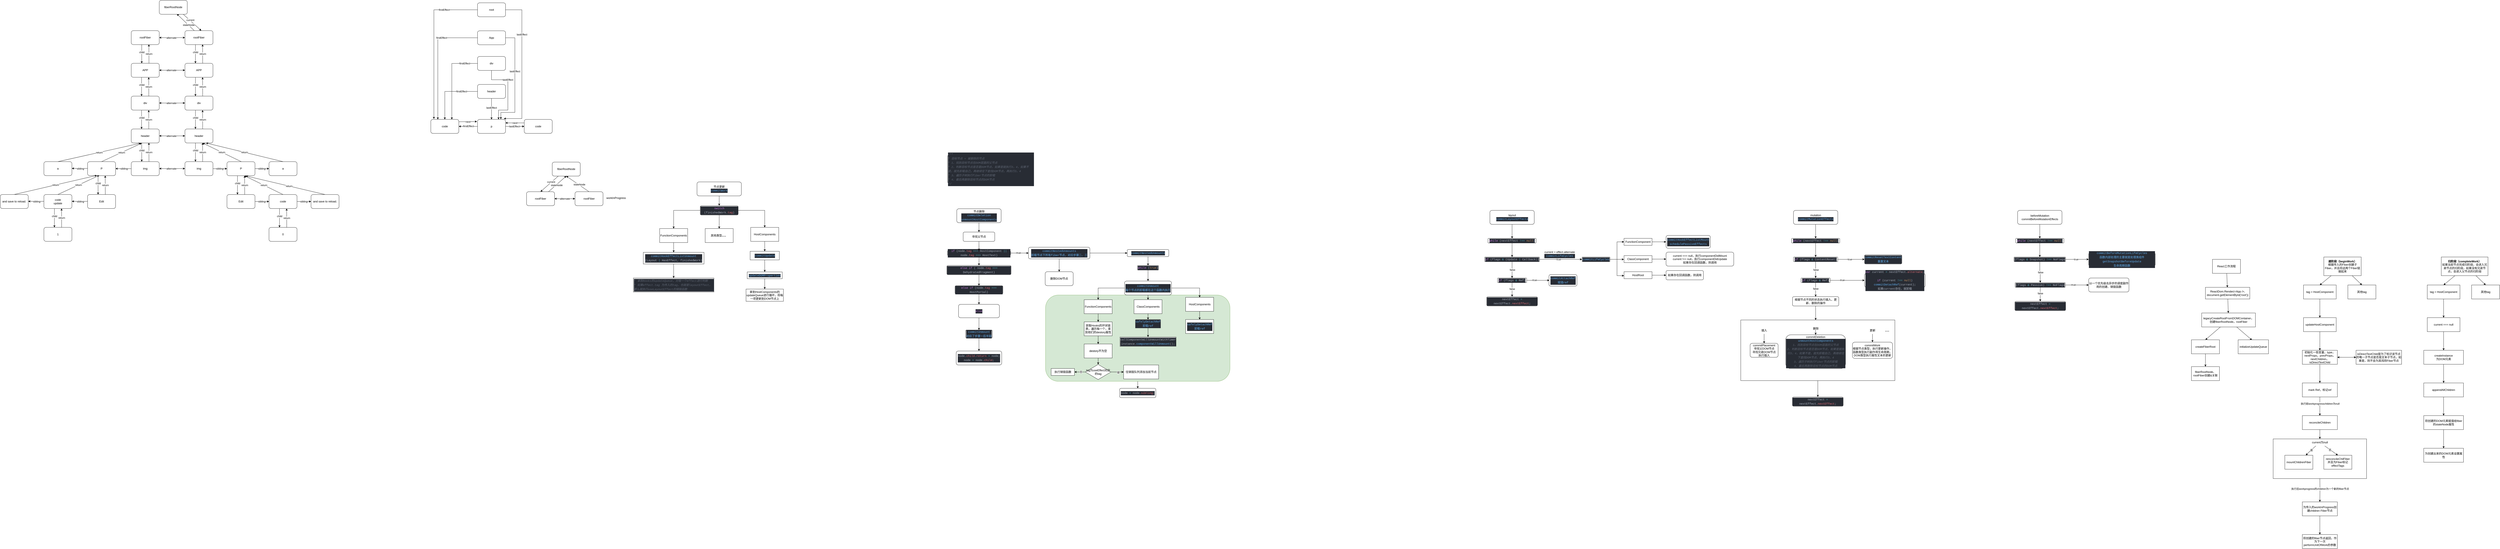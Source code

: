 <mxfile version="20.5.3" type="github">
  <diagram id="S7brBOk6rbZD-52cd3N1" name="第 1 页">
    <mxGraphModel dx="10688" dy="1660" grid="1" gridSize="10" guides="1" tooltips="1" connect="1" arrows="1" fold="1" page="1" pageScale="1" pageWidth="827" pageHeight="1169" math="0" shadow="0">
      <root>
        <mxCell id="0" />
        <mxCell id="1" parent="0" />
        <mxCell id="sCLzKsREsTlrQhchSOC_-212" value="" style="edgeStyle=orthogonalEdgeStyle;rounded=0;orthogonalLoop=1;jettySize=auto;html=1;" edge="1" parent="1" source="sCLzKsREsTlrQhchSOC_-210" target="sCLzKsREsTlrQhchSOC_-211">
          <mxGeometry relative="1" as="geometry" />
        </mxCell>
        <mxCell id="sCLzKsREsTlrQhchSOC_-210" value="" style="rounded=1;whiteSpace=wrap;html=1;fillColor=#d5e8d4;strokeColor=#82b366;" vertex="1" parent="1">
          <mxGeometry x="-4767.5" y="333" width="790" height="370" as="geometry" />
        </mxCell>
        <mxCell id="GlRYRIC375ZmmNe3r3Gp-9" value="" style="edgeStyle=none;rounded=0;orthogonalLoop=1;jettySize=auto;html=1;" parent="1" source="GlRYRIC375ZmmNe3r3Gp-2" target="GlRYRIC375ZmmNe3r3Gp-3" edge="1">
          <mxGeometry relative="1" as="geometry" />
        </mxCell>
        <mxCell id="GlRYRIC375ZmmNe3r3Gp-2" value="React工作流程" style="rounded=0;whiteSpace=wrap;html=1;" parent="1" vertex="1">
          <mxGeometry x="230" y="180" width="120" height="60" as="geometry" />
        </mxCell>
        <mxCell id="GlRYRIC375ZmmNe3r3Gp-10" value="" style="edgeStyle=none;rounded=0;orthogonalLoop=1;jettySize=auto;html=1;" parent="1" source="GlRYRIC375ZmmNe3r3Gp-3" target="GlRYRIC375ZmmNe3r3Gp-4" edge="1">
          <mxGeometry relative="1" as="geometry" />
        </mxCell>
        <mxCell id="GlRYRIC375ZmmNe3r3Gp-3" value="ReactDom.Render(&amp;lt;App /&amp;gt;, document.getElementById(&#39;root&#39;))" style="rounded=0;whiteSpace=wrap;html=1;" parent="1" vertex="1">
          <mxGeometry x="200" y="300" width="190" height="50" as="geometry" />
        </mxCell>
        <mxCell id="GlRYRIC375ZmmNe3r3Gp-11" style="edgeStyle=none;rounded=0;orthogonalLoop=1;jettySize=auto;html=1;entryX=0.5;entryY=0;entryDx=0;entryDy=0;" parent="1" source="GlRYRIC375ZmmNe3r3Gp-4" target="GlRYRIC375ZmmNe3r3Gp-5" edge="1">
          <mxGeometry relative="1" as="geometry" />
        </mxCell>
        <mxCell id="GlRYRIC375ZmmNe3r3Gp-12" style="edgeStyle=none;rounded=0;orthogonalLoop=1;jettySize=auto;html=1;entryX=0.454;entryY=0.017;entryDx=0;entryDy=0;entryPerimeter=0;" parent="1" source="GlRYRIC375ZmmNe3r3Gp-4" target="GlRYRIC375ZmmNe3r3Gp-6" edge="1">
          <mxGeometry relative="1" as="geometry" />
        </mxCell>
        <mxCell id="GlRYRIC375ZmmNe3r3Gp-4" value="legacyCreateRootFromDOMContainer，创建fiberRootNode，rootFiber" style="rounded=0;whiteSpace=wrap;html=1;" parent="1" vertex="1">
          <mxGeometry x="184" y="410" width="230" height="60" as="geometry" />
        </mxCell>
        <mxCell id="GlRYRIC375ZmmNe3r3Gp-13" value="" style="edgeStyle=none;rounded=0;orthogonalLoop=1;jettySize=auto;html=1;" parent="1" source="GlRYRIC375ZmmNe3r3Gp-5" target="GlRYRIC375ZmmNe3r3Gp-7" edge="1">
          <mxGeometry relative="1" as="geometry" />
        </mxCell>
        <mxCell id="GlRYRIC375ZmmNe3r3Gp-5" value="createFiberRoot" style="rounded=0;whiteSpace=wrap;html=1;" parent="1" vertex="1">
          <mxGeometry x="140" y="525" width="120" height="60" as="geometry" />
        </mxCell>
        <mxCell id="GlRYRIC375ZmmNe3r3Gp-6" value="initializeUpdateQueue" style="rounded=0;whiteSpace=wrap;html=1;" parent="1" vertex="1">
          <mxGeometry x="340" y="525" width="130" height="60" as="geometry" />
        </mxCell>
        <mxCell id="GlRYRIC375ZmmNe3r3Gp-7" value="fiberRootNode、rootFiber创建&amp;amp;关联" style="rounded=0;whiteSpace=wrap;html=1;" parent="1" vertex="1">
          <mxGeometry x="140" y="640" width="120" height="60" as="geometry" />
        </mxCell>
        <mxCell id="GlRYRIC375ZmmNe3r3Gp-18" style="edgeStyle=none;rounded=0;orthogonalLoop=1;jettySize=auto;html=1;entryX=0.5;entryY=0;entryDx=0;entryDy=0;" parent="1" source="GlRYRIC375ZmmNe3r3Gp-14" target="GlRYRIC375ZmmNe3r3Gp-16" edge="1">
          <mxGeometry relative="1" as="geometry" />
        </mxCell>
        <mxCell id="GlRYRIC375ZmmNe3r3Gp-19" style="edgeStyle=none;rounded=0;orthogonalLoop=1;jettySize=auto;html=1;entryX=0.5;entryY=0;entryDx=0;entryDy=0;" parent="1" source="GlRYRIC375ZmmNe3r3Gp-14" target="GlRYRIC375ZmmNe3r3Gp-17" edge="1">
          <mxGeometry relative="1" as="geometry" />
        </mxCell>
        <mxCell id="GlRYRIC375ZmmNe3r3Gp-14" value="&lt;b&gt;递阶段（beginWork）&lt;/b&gt;&lt;br&gt;根据传入的Fiber创建子Fiber，并且将这两个Fiber链接起来" style="rounded=0;whiteSpace=wrap;html=1;" parent="1" vertex="1">
          <mxGeometry x="707" y="170" width="160" height="80" as="geometry" />
        </mxCell>
        <mxCell id="GlRYRIC375ZmmNe3r3Gp-15" value="&lt;b&gt;归阶段（completeWork）&lt;/b&gt;&lt;br&gt;如果当前节点完成归阶段，会进入兄弟节点的归阶段，如果没有兄弟节点，会进入父节点的归阶段" style="rounded=0;whiteSpace=wrap;html=1;" parent="1" vertex="1">
          <mxGeometry x="1210" y="170" width="200" height="80" as="geometry" />
        </mxCell>
        <mxCell id="GlRYRIC375ZmmNe3r3Gp-21" value="" style="edgeStyle=none;rounded=0;orthogonalLoop=1;jettySize=auto;html=1;" parent="1" source="GlRYRIC375ZmmNe3r3Gp-16" target="GlRYRIC375ZmmNe3r3Gp-20" edge="1">
          <mxGeometry relative="1" as="geometry" />
        </mxCell>
        <mxCell id="GlRYRIC375ZmmNe3r3Gp-16" value="tag = HostComponent" style="rounded=0;whiteSpace=wrap;html=1;" parent="1" vertex="1">
          <mxGeometry x="620" y="290" width="140" height="60" as="geometry" />
        </mxCell>
        <mxCell id="GlRYRIC375ZmmNe3r3Gp-17" value="其他tag" style="rounded=0;whiteSpace=wrap;html=1;" parent="1" vertex="1">
          <mxGeometry x="810" y="290" width="120" height="60" as="geometry" />
        </mxCell>
        <mxCell id="GlRYRIC375ZmmNe3r3Gp-23" value="" style="edgeStyle=none;rounded=0;orthogonalLoop=1;jettySize=auto;html=1;" parent="1" source="GlRYRIC375ZmmNe3r3Gp-20" target="GlRYRIC375ZmmNe3r3Gp-22" edge="1">
          <mxGeometry relative="1" as="geometry" />
        </mxCell>
        <mxCell id="GlRYRIC375ZmmNe3r3Gp-20" value="updateHostComponent" style="rounded=0;whiteSpace=wrap;html=1;" parent="1" vertex="1">
          <mxGeometry x="620" y="430" width="140" height="60" as="geometry" />
        </mxCell>
        <mxCell id="GlRYRIC375ZmmNe3r3Gp-25" value="" style="edgeStyle=none;rounded=0;orthogonalLoop=1;jettySize=auto;html=1;" parent="1" source="GlRYRIC375ZmmNe3r3Gp-22" target="GlRYRIC375ZmmNe3r3Gp-24" edge="1">
          <mxGeometry relative="1" as="geometry" />
        </mxCell>
        <mxCell id="GlRYRIC375ZmmNe3r3Gp-28" value="" style="edgeStyle=none;rounded=0;orthogonalLoop=1;jettySize=auto;html=1;" parent="1" source="GlRYRIC375ZmmNe3r3Gp-22" target="GlRYRIC375ZmmNe3r3Gp-27" edge="1">
          <mxGeometry relative="1" as="geometry" />
        </mxCell>
        <mxCell id="GlRYRIC375ZmmNe3r3Gp-22" value="初始化一些变量，type，nextProps，prevProps，nextChildren，isDirectTextChild" style="rounded=0;whiteSpace=wrap;html=1;" parent="1" vertex="1">
          <mxGeometry x="615" y="570" width="150" height="60" as="geometry" />
        </mxCell>
        <mxCell id="GlRYRIC375ZmmNe3r3Gp-26" value="" style="edgeStyle=none;rounded=0;orthogonalLoop=1;jettySize=auto;html=1;" parent="1" source="GlRYRIC375ZmmNe3r3Gp-24" target="GlRYRIC375ZmmNe3r3Gp-22" edge="1">
          <mxGeometry relative="1" as="geometry" />
        </mxCell>
        <mxCell id="GlRYRIC375ZmmNe3r3Gp-24" value="isDirectTextChild是为了标识该节点的唯一子节点是否是文本子节点，如果是，则不会为其闯将Fiber节点" style="rounded=0;whiteSpace=wrap;html=1;" parent="1" vertex="1">
          <mxGeometry x="845" y="570" width="195" height="60" as="geometry" />
        </mxCell>
        <mxCell id="GlRYRIC375ZmmNe3r3Gp-30" value="" style="edgeStyle=none;rounded=0;orthogonalLoop=1;jettySize=auto;html=1;" parent="1" source="GlRYRIC375ZmmNe3r3Gp-27" target="GlRYRIC375ZmmNe3r3Gp-29" edge="1">
          <mxGeometry relative="1" as="geometry" />
        </mxCell>
        <mxCell id="UT0eYbrgcCxwr-bpjphp-1" value="执行前workprogresschildren为null" style="edgeLabel;html=1;align=center;verticalAlign=middle;resizable=0;points=[];" parent="GlRYRIC375ZmmNe3r3Gp-30" vertex="1" connectable="0">
          <mxGeometry x="-0.275" y="1" relative="1" as="geometry">
            <mxPoint as="offset" />
          </mxGeometry>
        </mxCell>
        <mxCell id="GlRYRIC375ZmmNe3r3Gp-27" value="mark Ref，标记ref" style="rounded=0;whiteSpace=wrap;html=1;" parent="1" vertex="1">
          <mxGeometry x="615" y="710" width="150" height="60" as="geometry" />
        </mxCell>
        <mxCell id="UT0eYbrgcCxwr-bpjphp-21" value="" style="edgeStyle=none;rounded=0;orthogonalLoop=1;jettySize=auto;html=1;" parent="1" source="GlRYRIC375ZmmNe3r3Gp-29" target="UT0eYbrgcCxwr-bpjphp-11" edge="1">
          <mxGeometry relative="1" as="geometry" />
        </mxCell>
        <mxCell id="GlRYRIC375ZmmNe3r3Gp-29" value="reconcileChildren" style="rounded=0;whiteSpace=wrap;html=1;" parent="1" vertex="1">
          <mxGeometry x="615" y="850" width="150" height="60" as="geometry" />
        </mxCell>
        <mxCell id="UT0eYbrgcCxwr-bpjphp-6" value="" style="edgeStyle=orthogonalEdgeStyle;rounded=0;orthogonalLoop=1;jettySize=auto;html=1;" parent="1" source="UT0eYbrgcCxwr-bpjphp-2" target="UT0eYbrgcCxwr-bpjphp-5" edge="1">
          <mxGeometry relative="1" as="geometry" />
        </mxCell>
        <mxCell id="UT0eYbrgcCxwr-bpjphp-2" value="为传入的workInProgress创建children Fiber节点" style="rounded=0;whiteSpace=wrap;html=1;" parent="1" vertex="1">
          <mxGeometry x="615" y="1220" width="150" height="60" as="geometry" />
        </mxCell>
        <mxCell id="UT0eYbrgcCxwr-bpjphp-5" value="将创建的fiber节点返回，作为下一次performUnitOfWork的参数" style="rounded=0;whiteSpace=wrap;html=1;" parent="1" vertex="1">
          <mxGeometry x="615" y="1360" width="150" height="60" as="geometry" />
        </mxCell>
        <mxCell id="UT0eYbrgcCxwr-bpjphp-20" value="" style="rounded=0;whiteSpace=wrap;html=1;" parent="1" vertex="1">
          <mxGeometry x="490" y="950" width="400" height="170" as="geometry" />
        </mxCell>
        <mxCell id="UT0eYbrgcCxwr-bpjphp-9" value="" style="edgeStyle=orthogonalEdgeStyle;rounded=0;orthogonalLoop=1;jettySize=auto;html=1;" parent="1" target="UT0eYbrgcCxwr-bpjphp-2" edge="1">
          <mxGeometry relative="1" as="geometry">
            <mxPoint x="690" y="1120" as="sourcePoint" />
          </mxGeometry>
        </mxCell>
        <mxCell id="UT0eYbrgcCxwr-bpjphp-10" value="执行后workprogress的children为一个新的fiber节点" style="edgeLabel;html=1;align=center;verticalAlign=middle;resizable=0;points=[];" parent="UT0eYbrgcCxwr-bpjphp-9" vertex="1" connectable="0">
          <mxGeometry x="-0.12" relative="1" as="geometry">
            <mxPoint as="offset" />
          </mxGeometry>
        </mxCell>
        <mxCell id="UT0eYbrgcCxwr-bpjphp-14" value="" style="rounded=0;orthogonalLoop=1;jettySize=auto;html=1;" parent="1" source="UT0eYbrgcCxwr-bpjphp-11" target="UT0eYbrgcCxwr-bpjphp-12" edge="1">
          <mxGeometry relative="1" as="geometry">
            <Array as="points">
              <mxPoint x="650" y="1000" />
            </Array>
          </mxGeometry>
        </mxCell>
        <mxCell id="UT0eYbrgcCxwr-bpjphp-19" value="是" style="edgeLabel;html=1;align=center;verticalAlign=middle;resizable=0;points=[];" parent="UT0eYbrgcCxwr-bpjphp-14" vertex="1" connectable="0">
          <mxGeometry x="-0.112" y="1" relative="1" as="geometry">
            <mxPoint as="offset" />
          </mxGeometry>
        </mxCell>
        <mxCell id="UT0eYbrgcCxwr-bpjphp-16" style="edgeStyle=none;rounded=0;orthogonalLoop=1;jettySize=auto;html=1;entryX=0.5;entryY=0;entryDx=0;entryDy=0;" parent="1" source="UT0eYbrgcCxwr-bpjphp-11" target="UT0eYbrgcCxwr-bpjphp-15" edge="1">
          <mxGeometry relative="1" as="geometry" />
        </mxCell>
        <mxCell id="UT0eYbrgcCxwr-bpjphp-17" value="否" style="edgeLabel;html=1;align=center;verticalAlign=middle;resizable=0;points=[];" parent="UT0eYbrgcCxwr-bpjphp-16" vertex="1" connectable="0">
          <mxGeometry x="-0.18" y="-1" relative="1" as="geometry">
            <mxPoint as="offset" />
          </mxGeometry>
        </mxCell>
        <mxCell id="UT0eYbrgcCxwr-bpjphp-11" value="current为null" style="text;html=1;align=center;verticalAlign=middle;resizable=0;points=[];autosize=1;strokeColor=none;fillColor=none;" parent="1" vertex="1">
          <mxGeometry x="645" y="950" width="90" height="30" as="geometry" />
        </mxCell>
        <mxCell id="UT0eYbrgcCxwr-bpjphp-12" value="mountChildrenFiber" style="whiteSpace=wrap;html=1;" parent="1" vertex="1">
          <mxGeometry x="540" y="1020" width="120" height="60" as="geometry" />
        </mxCell>
        <mxCell id="UT0eYbrgcCxwr-bpjphp-15" value="renconcileChilFiber&lt;br&gt;并且为Fiber标记effectTags" style="whiteSpace=wrap;html=1;" parent="1" vertex="1">
          <mxGeometry x="707" y="1020" width="120" height="60" as="geometry" />
        </mxCell>
        <mxCell id="UT0eYbrgcCxwr-bpjphp-22" style="edgeStyle=none;rounded=0;orthogonalLoop=1;jettySize=auto;html=1;entryX=0.5;entryY=0;entryDx=0;entryDy=0;" parent="1" target="UT0eYbrgcCxwr-bpjphp-24" edge="1">
          <mxGeometry relative="1" as="geometry">
            <mxPoint x="1268.5" y="250.0" as="sourcePoint" />
          </mxGeometry>
        </mxCell>
        <mxCell id="UT0eYbrgcCxwr-bpjphp-23" style="edgeStyle=none;rounded=0;orthogonalLoop=1;jettySize=auto;html=1;entryX=0.5;entryY=0;entryDx=0;entryDy=0;" parent="1" target="UT0eYbrgcCxwr-bpjphp-25" edge="1">
          <mxGeometry relative="1" as="geometry">
            <mxPoint x="1358.5" y="250.0" as="sourcePoint" />
          </mxGeometry>
        </mxCell>
        <mxCell id="UT0eYbrgcCxwr-bpjphp-27" value="" style="edgeStyle=none;rounded=0;orthogonalLoop=1;jettySize=auto;html=1;" parent="1" source="UT0eYbrgcCxwr-bpjphp-24" target="UT0eYbrgcCxwr-bpjphp-26" edge="1">
          <mxGeometry relative="1" as="geometry" />
        </mxCell>
        <mxCell id="UT0eYbrgcCxwr-bpjphp-24" value="tag = HostComponent" style="rounded=0;whiteSpace=wrap;html=1;" parent="1" vertex="1">
          <mxGeometry x="1150" y="290" width="140" height="60" as="geometry" />
        </mxCell>
        <mxCell id="UT0eYbrgcCxwr-bpjphp-25" value="其他tag" style="rounded=0;whiteSpace=wrap;html=1;" parent="1" vertex="1">
          <mxGeometry x="1340" y="290" width="120" height="60" as="geometry" />
        </mxCell>
        <mxCell id="UT0eYbrgcCxwr-bpjphp-29" value="" style="edgeStyle=none;rounded=0;orthogonalLoop=1;jettySize=auto;html=1;" parent="1" source="UT0eYbrgcCxwr-bpjphp-26" target="UT0eYbrgcCxwr-bpjphp-28" edge="1">
          <mxGeometry relative="1" as="geometry" />
        </mxCell>
        <mxCell id="UT0eYbrgcCxwr-bpjphp-26" value="current === null" style="rounded=0;whiteSpace=wrap;html=1;" parent="1" vertex="1">
          <mxGeometry x="1150" y="430" width="140" height="60" as="geometry" />
        </mxCell>
        <mxCell id="UT0eYbrgcCxwr-bpjphp-31" value="" style="edgeStyle=none;rounded=0;orthogonalLoop=1;jettySize=auto;html=1;" parent="1" source="UT0eYbrgcCxwr-bpjphp-28" target="UT0eYbrgcCxwr-bpjphp-30" edge="1">
          <mxGeometry relative="1" as="geometry" />
        </mxCell>
        <mxCell id="UT0eYbrgcCxwr-bpjphp-28" value="createInstance&lt;br&gt;为DOM元素" style="rounded=0;whiteSpace=wrap;html=1;" parent="1" vertex="1">
          <mxGeometry x="1135" y="570" width="170" height="60" as="geometry" />
        </mxCell>
        <mxCell id="UT0eYbrgcCxwr-bpjphp-33" value="" style="edgeStyle=none;rounded=0;orthogonalLoop=1;jettySize=auto;html=1;" parent="1" source="UT0eYbrgcCxwr-bpjphp-30" target="UT0eYbrgcCxwr-bpjphp-32" edge="1">
          <mxGeometry relative="1" as="geometry" />
        </mxCell>
        <mxCell id="UT0eYbrgcCxwr-bpjphp-30" value="appendAllChildren" style="rounded=0;whiteSpace=wrap;html=1;" parent="1" vertex="1">
          <mxGeometry x="1135" y="710" width="170" height="60" as="geometry" />
        </mxCell>
        <mxCell id="UT0eYbrgcCxwr-bpjphp-35" value="" style="edgeStyle=none;rounded=0;orthogonalLoop=1;jettySize=auto;html=1;" parent="1" source="UT0eYbrgcCxwr-bpjphp-32" target="UT0eYbrgcCxwr-bpjphp-34" edge="1">
          <mxGeometry relative="1" as="geometry" />
        </mxCell>
        <mxCell id="UT0eYbrgcCxwr-bpjphp-32" value="将创建的DOM元素赋值给fiber的stateNode属性" style="rounded=0;whiteSpace=wrap;html=1;" parent="1" vertex="1">
          <mxGeometry x="1135" y="850" width="170" height="60" as="geometry" />
        </mxCell>
        <mxCell id="UT0eYbrgcCxwr-bpjphp-34" value="为创建出来的DOM元素设置属性" style="rounded=0;whiteSpace=wrap;html=1;" parent="1" vertex="1">
          <mxGeometry x="1135" y="990" width="170" height="60" as="geometry" />
        </mxCell>
        <mxCell id="sCLzKsREsTlrQhchSOC_-21" value="" style="edgeStyle=orthogonalEdgeStyle;rounded=0;orthogonalLoop=1;jettySize=auto;html=1;" edge="1" parent="1" source="sCLzKsREsTlrQhchSOC_-1" target="sCLzKsREsTlrQhchSOC_-20">
          <mxGeometry relative="1" as="geometry" />
        </mxCell>
        <mxCell id="sCLzKsREsTlrQhchSOC_-1" value="beforeMutation&lt;br&gt;commitBeforeMutationEffects" style="rounded=1;whiteSpace=wrap;html=1;" vertex="1" parent="1">
          <mxGeometry x="-604.37" y="-30" width="190" height="60" as="geometry" />
        </mxCell>
        <mxCell id="sCLzKsREsTlrQhchSOC_-5" value="" style="edgeStyle=orthogonalEdgeStyle;rounded=0;orthogonalLoop=1;jettySize=auto;html=1;entryX=0.5;entryY=0;entryDx=0;entryDy=0;" edge="1" parent="1" source="sCLzKsREsTlrQhchSOC_-2" target="sCLzKsREsTlrQhchSOC_-8">
          <mxGeometry relative="1" as="geometry">
            <mxPoint x="-507.515" y="240" as="targetPoint" />
          </mxGeometry>
        </mxCell>
        <mxCell id="sCLzKsREsTlrQhchSOC_-13" value="false" style="edgeLabel;html=1;align=center;verticalAlign=middle;resizable=0;points=[];" vertex="1" connectable="0" parent="sCLzKsREsTlrQhchSOC_-5">
          <mxGeometry x="-0.001" y="-1" relative="1" as="geometry">
            <mxPoint x="2" as="offset" />
          </mxGeometry>
        </mxCell>
        <mxCell id="sCLzKsREsTlrQhchSOC_-11" value="" style="edgeStyle=orthogonalEdgeStyle;rounded=0;orthogonalLoop=1;jettySize=auto;html=1;" edge="1" parent="1" source="sCLzKsREsTlrQhchSOC_-2" target="sCLzKsREsTlrQhchSOC_-10">
          <mxGeometry relative="1" as="geometry" />
        </mxCell>
        <mxCell id="sCLzKsREsTlrQhchSOC_-12" value="true" style="edgeLabel;html=1;align=center;verticalAlign=middle;resizable=0;points=[];" vertex="1" connectable="0" parent="sCLzKsREsTlrQhchSOC_-11">
          <mxGeometry x="-0.106" relative="1" as="geometry">
            <mxPoint as="offset" />
          </mxGeometry>
        </mxCell>
        <mxCell id="sCLzKsREsTlrQhchSOC_-2" value="&lt;div style=&quot;color: rgb(171, 178, 191); background-color: rgb(40, 44, 52); font-family: Menlo, Monaco, &amp;quot;Courier New&amp;quot;, monospace; line-height: 18px;&quot;&gt;(flags &lt;span style=&quot;color: #56b6c2;&quot;&gt;&amp;amp;&lt;/span&gt; Snapshot) &lt;span style=&quot;color: #56b6c2;&quot;&gt;!==&lt;/span&gt; NoFlags&lt;/div&gt;" style="whiteSpace=wrap;html=1;rounded=1;" vertex="1" parent="1">
          <mxGeometry x="-620" y="170" width="221.25" height="20" as="geometry" />
        </mxCell>
        <mxCell id="sCLzKsREsTlrQhchSOC_-15" value="" style="edgeStyle=orthogonalEdgeStyle;rounded=0;orthogonalLoop=1;jettySize=auto;html=1;" edge="1" parent="1" source="sCLzKsREsTlrQhchSOC_-8" target="sCLzKsREsTlrQhchSOC_-14">
          <mxGeometry relative="1" as="geometry" />
        </mxCell>
        <mxCell id="sCLzKsREsTlrQhchSOC_-16" value="true" style="edgeLabel;html=1;align=center;verticalAlign=middle;resizable=0;points=[];" vertex="1" connectable="0" parent="sCLzKsREsTlrQhchSOC_-15">
          <mxGeometry x="-0.297" y="1" relative="1" as="geometry">
            <mxPoint as="offset" />
          </mxGeometry>
        </mxCell>
        <mxCell id="sCLzKsREsTlrQhchSOC_-18" value="" style="edgeStyle=orthogonalEdgeStyle;rounded=0;orthogonalLoop=1;jettySize=auto;html=1;" edge="1" parent="1" source="sCLzKsREsTlrQhchSOC_-8" target="sCLzKsREsTlrQhchSOC_-17">
          <mxGeometry relative="1" as="geometry" />
        </mxCell>
        <mxCell id="sCLzKsREsTlrQhchSOC_-19" value="false" style="edgeLabel;html=1;align=center;verticalAlign=middle;resizable=0;points=[];" vertex="1" connectable="0" parent="sCLzKsREsTlrQhchSOC_-18">
          <mxGeometry x="-0.126" relative="1" as="geometry">
            <mxPoint as="offset" />
          </mxGeometry>
        </mxCell>
        <mxCell id="sCLzKsREsTlrQhchSOC_-8" value="&lt;div style=&quot;color: rgb(171, 178, 191); background-color: rgb(40, 44, 52); font-family: Menlo, Monaco, &amp;quot;Courier New&amp;quot;, monospace; line-height: 18px;&quot;&gt;(flags &lt;span style=&quot;color: #56b6c2;&quot;&gt;&amp;amp;&lt;/span&gt; Passive) &lt;span style=&quot;color: #56b6c2;&quot;&gt;!==&lt;/span&gt; NoFlags&lt;/div&gt;" style="whiteSpace=wrap;html=1;rounded=1;" vertex="1" parent="1">
          <mxGeometry x="-615" y="280" width="215" height="20" as="geometry" />
        </mxCell>
        <mxCell id="sCLzKsREsTlrQhchSOC_-10" value="&lt;div style=&quot;background-color: rgb(40, 44, 52); font-family: Menlo, Monaco, &amp;quot;Courier New&amp;quot;, monospace; font-weight: normal; font-size: 12px; line-height: 18px;&quot;&gt;&lt;div style=&quot;color: rgb(171, 178, 191);&quot;&gt;&lt;span style=&quot;color: #61afef;&quot;&gt;commitBeforeMutationLifeCycles&lt;/span&gt;&lt;/div&gt;&lt;div style=&quot;&quot;&gt;&lt;font color=&quot;#61afef&quot;&gt;函数内部处理的主要就是处理类组件&lt;/font&gt;&lt;span style=&quot;color: rgb(97, 175, 239);&quot;&gt;getSnapshotBeforeUpdate&lt;/span&gt;&lt;/div&gt;&lt;div style=&quot;&quot;&gt;&lt;span style=&quot;color: rgb(97, 175, 239);&quot;&gt;生命周期函数&lt;/span&gt;&lt;/div&gt;&lt;/div&gt;" style="whiteSpace=wrap;html=1;rounded=1;" vertex="1" parent="1">
          <mxGeometry x="-300" y="150" width="285" height="60" as="geometry" />
        </mxCell>
        <mxCell id="sCLzKsREsTlrQhchSOC_-14" value="以一个优先级去异步的调度副作用的创建、销毁函数" style="whiteSpace=wrap;html=1;rounded=1;" vertex="1" parent="1">
          <mxGeometry x="-300" y="260" width="172.5" height="60" as="geometry" />
        </mxCell>
        <mxCell id="sCLzKsREsTlrQhchSOC_-17" value="&lt;div style=&quot;color: rgb(171, 178, 191); background-color: rgb(40, 44, 52); font-family: Menlo, Monaco, &amp;quot;Courier New&amp;quot;, monospace; line-height: 18px;&quot;&gt;nextEffect &lt;span style=&quot;color: #56b6c2;&quot;&gt;=&lt;/span&gt; nextEffect.&lt;span style=&quot;color: #e06c75;&quot;&gt;nextEffect&lt;/span&gt;;&lt;/div&gt;" style="whiteSpace=wrap;html=1;rounded=1;" vertex="1" parent="1">
          <mxGeometry x="-616.25" y="360" width="217.5" height="40" as="geometry" />
        </mxCell>
        <mxCell id="sCLzKsREsTlrQhchSOC_-22" value="" style="edgeStyle=orthogonalEdgeStyle;rounded=0;orthogonalLoop=1;jettySize=auto;html=1;" edge="1" parent="1" source="sCLzKsREsTlrQhchSOC_-20" target="sCLzKsREsTlrQhchSOC_-2">
          <mxGeometry relative="1" as="geometry" />
        </mxCell>
        <mxCell id="sCLzKsREsTlrQhchSOC_-20" value="&lt;div style=&quot;color: rgb(171, 178, 191); background-color: rgb(40, 44, 52); font-family: Menlo, Monaco, &amp;quot;Courier New&amp;quot;, monospace; line-height: 18px;&quot;&gt;&lt;span style=&quot;color: #c678dd;&quot;&gt;while&lt;/span&gt; (nextEffect &lt;span style=&quot;color: #56b6c2;&quot;&gt;!==&lt;/span&gt; &lt;span style=&quot;color: #d19a66;&quot;&gt;null&lt;/span&gt;)&lt;/div&gt;" style="whiteSpace=wrap;html=1;rounded=1;" vertex="1" parent="1">
          <mxGeometry x="-612.5" y="90" width="206.25" height="20" as="geometry" />
        </mxCell>
        <mxCell id="sCLzKsREsTlrQhchSOC_-23" value="" style="edgeStyle=orthogonalEdgeStyle;rounded=0;orthogonalLoop=1;jettySize=auto;html=1;" edge="1" parent="1" source="sCLzKsREsTlrQhchSOC_-24" target="sCLzKsREsTlrQhchSOC_-39">
          <mxGeometry relative="1" as="geometry" />
        </mxCell>
        <mxCell id="sCLzKsREsTlrQhchSOC_-24" value="mutation&lt;br&gt;&lt;div style=&quot;color: rgb(171, 178, 191); background-color: rgb(40, 44, 52); font-family: Menlo, Monaco, &amp;quot;Courier New&amp;quot;, monospace; line-height: 18px;&quot;&gt;&lt;span style=&quot;color: #61afef;&quot;&gt;commitMutationEffects&lt;/span&gt;&lt;/div&gt;" style="rounded=1;whiteSpace=wrap;html=1;" vertex="1" parent="1">
          <mxGeometry x="-1564.37" y="-30" width="190" height="60" as="geometry" />
        </mxCell>
        <mxCell id="sCLzKsREsTlrQhchSOC_-25" value="" style="edgeStyle=orthogonalEdgeStyle;rounded=0;orthogonalLoop=1;jettySize=auto;html=1;entryX=0.5;entryY=0;entryDx=0;entryDy=0;" edge="1" parent="1" source="sCLzKsREsTlrQhchSOC_-29" target="sCLzKsREsTlrQhchSOC_-34">
          <mxGeometry relative="1" as="geometry">
            <mxPoint x="-1467.515" y="240" as="targetPoint" />
          </mxGeometry>
        </mxCell>
        <mxCell id="sCLzKsREsTlrQhchSOC_-26" value="false" style="edgeLabel;html=1;align=center;verticalAlign=middle;resizable=0;points=[];" vertex="1" connectable="0" parent="sCLzKsREsTlrQhchSOC_-25">
          <mxGeometry x="-0.001" y="-1" relative="1" as="geometry">
            <mxPoint x="2" as="offset" />
          </mxGeometry>
        </mxCell>
        <mxCell id="sCLzKsREsTlrQhchSOC_-27" value="" style="edgeStyle=orthogonalEdgeStyle;rounded=0;orthogonalLoop=1;jettySize=auto;html=1;" edge="1" parent="1" source="sCLzKsREsTlrQhchSOC_-29" target="sCLzKsREsTlrQhchSOC_-35">
          <mxGeometry relative="1" as="geometry" />
        </mxCell>
        <mxCell id="sCLzKsREsTlrQhchSOC_-28" value="true" style="edgeLabel;html=1;align=center;verticalAlign=middle;resizable=0;points=[];" vertex="1" connectable="0" parent="sCLzKsREsTlrQhchSOC_-27">
          <mxGeometry x="-0.106" relative="1" as="geometry">
            <mxPoint as="offset" />
          </mxGeometry>
        </mxCell>
        <mxCell id="sCLzKsREsTlrQhchSOC_-29" value="&lt;div style=&quot;color: rgb(171, 178, 191); background-color: rgb(40, 44, 52); font-family: Menlo, Monaco, &amp;quot;Courier New&amp;quot;, monospace; line-height: 18px;&quot;&gt;&lt;div style=&quot;line-height: 18px;&quot;&gt;&lt;span style=&quot;color: #c678dd;&quot;&gt;if&lt;/span&gt; (flags &lt;span style=&quot;color: #56b6c2;&quot;&gt;&amp;amp;&lt;/span&gt; ContentReset)&lt;/div&gt;&lt;/div&gt;" style="whiteSpace=wrap;html=1;rounded=1;" vertex="1" parent="1">
          <mxGeometry x="-1564.37" y="170" width="190" height="20" as="geometry" />
        </mxCell>
        <mxCell id="sCLzKsREsTlrQhchSOC_-30" value="" style="edgeStyle=orthogonalEdgeStyle;rounded=0;orthogonalLoop=1;jettySize=auto;html=1;" edge="1" parent="1" source="sCLzKsREsTlrQhchSOC_-34" target="sCLzKsREsTlrQhchSOC_-36">
          <mxGeometry relative="1" as="geometry" />
        </mxCell>
        <mxCell id="sCLzKsREsTlrQhchSOC_-31" value="true" style="edgeLabel;html=1;align=center;verticalAlign=middle;resizable=0;points=[];" vertex="1" connectable="0" parent="sCLzKsREsTlrQhchSOC_-30">
          <mxGeometry x="-0.297" y="1" relative="1" as="geometry">
            <mxPoint as="offset" />
          </mxGeometry>
        </mxCell>
        <mxCell id="sCLzKsREsTlrQhchSOC_-32" value="" style="edgeStyle=orthogonalEdgeStyle;rounded=0;orthogonalLoop=1;jettySize=auto;html=1;" edge="1" parent="1" source="sCLzKsREsTlrQhchSOC_-34" target="sCLzKsREsTlrQhchSOC_-37">
          <mxGeometry relative="1" as="geometry" />
        </mxCell>
        <mxCell id="sCLzKsREsTlrQhchSOC_-33" value="false" style="edgeLabel;html=1;align=center;verticalAlign=middle;resizable=0;points=[];" vertex="1" connectable="0" parent="sCLzKsREsTlrQhchSOC_-32">
          <mxGeometry x="-0.126" relative="1" as="geometry">
            <mxPoint as="offset" />
          </mxGeometry>
        </mxCell>
        <mxCell id="sCLzKsREsTlrQhchSOC_-34" value="&lt;div style=&quot;color: rgb(171, 178, 191); background-color: rgb(40, 44, 52); font-family: Menlo, Monaco, &amp;quot;Courier New&amp;quot;, monospace; line-height: 18px;&quot;&gt;&lt;div style=&quot;line-height: 18px;&quot;&gt;&lt;span style=&quot;color: #c678dd;&quot;&gt;if&lt;/span&gt; (flags &lt;span style=&quot;color: #56b6c2;&quot;&gt;&amp;amp;&lt;/span&gt; Ref)&lt;/div&gt;&lt;/div&gt;" style="whiteSpace=wrap;html=1;rounded=1;" vertex="1" parent="1">
          <mxGeometry x="-1531.87" y="260" width="125" height="20" as="geometry" />
        </mxCell>
        <mxCell id="sCLzKsREsTlrQhchSOC_-35" value="&lt;div style=&quot;background-color: rgb(40, 44, 52); font-family: Menlo, Monaco, &amp;quot;Courier New&amp;quot;, monospace; font-weight: normal; font-size: 12px; line-height: 18px;&quot;&gt;&lt;div style=&quot;color: rgb(171, 178, 191);&quot;&gt;&lt;div style=&quot;line-height: 18px;&quot;&gt;&lt;span style=&quot;color: #61afef;&quot;&gt;commitResetTextContent&lt;/span&gt;&lt;/div&gt;&lt;div style=&quot;line-height: 18px;&quot;&gt;&lt;span style=&quot;color: #61afef;&quot;&gt;重置文本&lt;/span&gt;&lt;/div&gt;&lt;/div&gt;&lt;/div&gt;" style="whiteSpace=wrap;html=1;rounded=1;" vertex="1" parent="1">
          <mxGeometry x="-1260" y="160" width="160" height="40" as="geometry" />
        </mxCell>
        <mxCell id="sCLzKsREsTlrQhchSOC_-36" value="&lt;div style=&quot;color: rgb(171, 178, 191); background-color: rgb(40, 44, 52); font-family: Menlo, Monaco, &amp;quot;Courier New&amp;quot;, monospace; line-height: 18px;&quot;&gt;&lt;div&gt;      &lt;span style=&quot;color: #c678dd;&quot;&gt;var&lt;/span&gt; current &lt;span style=&quot;color: #56b6c2;&quot;&gt;=&lt;/span&gt; nextEffect.&lt;span style=&quot;color: #e06c75;&quot;&gt;alternate&lt;/span&gt;;&lt;/div&gt;&lt;br&gt;&lt;div&gt;      &lt;span style=&quot;color: #c678dd;&quot;&gt;if&lt;/span&gt; (current &lt;span style=&quot;color: #56b6c2;&quot;&gt;!==&lt;/span&gt; &lt;span style=&quot;color: #d19a66;&quot;&gt;null&lt;/span&gt;)&lt;/div&gt;&lt;div&gt;        &lt;span style=&quot;color: #61afef;&quot;&gt;commitDetachRef&lt;/span&gt;(current);&lt;/div&gt;&lt;div&gt;如果current存在，就卸载&lt;/div&gt;&lt;/div&gt;" style="whiteSpace=wrap;html=1;rounded=1;" vertex="1" parent="1">
          <mxGeometry x="-1260" y="240" width="260" height="60" as="geometry" />
        </mxCell>
        <mxCell id="sCLzKsREsTlrQhchSOC_-53" value="" style="edgeStyle=orthogonalEdgeStyle;rounded=0;orthogonalLoop=1;jettySize=auto;html=1;entryX=0.486;entryY=0.001;entryDx=0;entryDy=0;entryPerimeter=0;" edge="1" parent="1" source="sCLzKsREsTlrQhchSOC_-37" target="sCLzKsREsTlrQhchSOC_-40">
          <mxGeometry relative="1" as="geometry" />
        </mxCell>
        <mxCell id="sCLzKsREsTlrQhchSOC_-37" value="根据节点不同的状态执行插入、更新、删除的操作" style="whiteSpace=wrap;html=1;rounded=1;" vertex="1" parent="1">
          <mxGeometry x="-1568.43" y="340" width="198.12" height="40" as="geometry" />
        </mxCell>
        <mxCell id="sCLzKsREsTlrQhchSOC_-38" value="" style="edgeStyle=orthogonalEdgeStyle;rounded=0;orthogonalLoop=1;jettySize=auto;html=1;" edge="1" parent="1" source="sCLzKsREsTlrQhchSOC_-39" target="sCLzKsREsTlrQhchSOC_-29">
          <mxGeometry relative="1" as="geometry" />
        </mxCell>
        <mxCell id="sCLzKsREsTlrQhchSOC_-39" value="&lt;div style=&quot;color: rgb(171, 178, 191); background-color: rgb(40, 44, 52); font-family: Menlo, Monaco, &amp;quot;Courier New&amp;quot;, monospace; line-height: 18px;&quot;&gt;&lt;span style=&quot;color: #c678dd;&quot;&gt;while&lt;/span&gt; (nextEffect &lt;span style=&quot;color: #56b6c2;&quot;&gt;!==&lt;/span&gt; &lt;span style=&quot;color: #d19a66;&quot;&gt;null&lt;/span&gt;)&lt;/div&gt;" style="whiteSpace=wrap;html=1;rounded=1;" vertex="1" parent="1">
          <mxGeometry x="-1572.5" y="90" width="206.25" height="20" as="geometry" />
        </mxCell>
        <mxCell id="sCLzKsREsTlrQhchSOC_-54" value="" style="edgeStyle=orthogonalEdgeStyle;rounded=0;orthogonalLoop=1;jettySize=auto;html=1;" edge="1" parent="1" source="sCLzKsREsTlrQhchSOC_-40" target="sCLzKsREsTlrQhchSOC_-52">
          <mxGeometry relative="1" as="geometry" />
        </mxCell>
        <mxCell id="sCLzKsREsTlrQhchSOC_-40" value="" style="rounded=0;whiteSpace=wrap;html=1;" vertex="1" parent="1">
          <mxGeometry x="-1790" y="440" width="660" height="260" as="geometry" />
        </mxCell>
        <mxCell id="sCLzKsREsTlrQhchSOC_-48" value="" style="edgeStyle=orthogonalEdgeStyle;rounded=0;orthogonalLoop=1;jettySize=auto;html=1;" edge="1" parent="1" source="sCLzKsREsTlrQhchSOC_-41" target="sCLzKsREsTlrQhchSOC_-47">
          <mxGeometry relative="1" as="geometry" />
        </mxCell>
        <mxCell id="sCLzKsREsTlrQhchSOC_-41" value="更新" style="text;html=1;align=center;verticalAlign=middle;resizable=0;points=[];autosize=1;strokeColor=none;fillColor=none;" vertex="1" parent="1">
          <mxGeometry x="-1250.94" y="470" width="50" height="30" as="geometry" />
        </mxCell>
        <mxCell id="sCLzKsREsTlrQhchSOC_-46" value="" style="edgeStyle=orthogonalEdgeStyle;rounded=0;orthogonalLoop=1;jettySize=auto;html=1;" edge="1" parent="1" source="sCLzKsREsTlrQhchSOC_-42" target="sCLzKsREsTlrQhchSOC_-45">
          <mxGeometry relative="1" as="geometry" />
        </mxCell>
        <mxCell id="sCLzKsREsTlrQhchSOC_-42" value="插入" style="text;html=1;align=center;verticalAlign=middle;resizable=0;points=[];autosize=1;strokeColor=none;fillColor=none;" vertex="1" parent="1">
          <mxGeometry x="-1715" y="470" width="50" height="30" as="geometry" />
        </mxCell>
        <mxCell id="sCLzKsREsTlrQhchSOC_-50" value="" style="edgeStyle=orthogonalEdgeStyle;rounded=0;orthogonalLoop=1;jettySize=auto;html=1;" edge="1" parent="1" source="sCLzKsREsTlrQhchSOC_-43" target="sCLzKsREsTlrQhchSOC_-49">
          <mxGeometry relative="1" as="geometry" />
        </mxCell>
        <mxCell id="sCLzKsREsTlrQhchSOC_-43" value="删除" style="text;html=1;align=center;verticalAlign=middle;resizable=0;points=[];autosize=1;strokeColor=none;fillColor=none;" vertex="1" parent="1">
          <mxGeometry x="-1494.37" y="461.5" width="50" height="30" as="geometry" />
        </mxCell>
        <mxCell id="sCLzKsREsTlrQhchSOC_-44" value="。。。" style="text;html=1;align=center;verticalAlign=middle;resizable=0;points=[];autosize=1;strokeColor=none;fillColor=none;" vertex="1" parent="1">
          <mxGeometry x="-1190" y="470" width="60" height="30" as="geometry" />
        </mxCell>
        <mxCell id="sCLzKsREsTlrQhchSOC_-45" value="commitPlacement&lt;br&gt;寻找父DOM节点&lt;br&gt;寻找兄弟DOM节点&lt;br&gt;执行插入" style="rounded=1;whiteSpace=wrap;html=1;" vertex="1" parent="1">
          <mxGeometry x="-1750" y="540" width="120" height="60" as="geometry" />
        </mxCell>
        <mxCell id="sCLzKsREsTlrQhchSOC_-47" value="commitWork&lt;br&gt;根据节点类型，执行更新操作，函数类型执行副作用生命周期，DOM类型执行属性文本的更新" style="rounded=1;whiteSpace=wrap;html=1;" vertex="1" parent="1">
          <mxGeometry x="-1311.87" y="535" width="171.87" height="70" as="geometry" />
        </mxCell>
        <mxCell id="sCLzKsREsTlrQhchSOC_-49" value="commitDeletion&lt;br&gt;&lt;div style=&quot;color: rgb(171, 178, 191); background-color: rgb(40, 44, 52); font-family: Menlo, Monaco, &amp;quot;Courier New&amp;quot;, monospace; line-height: 18px;&quot;&gt;&lt;span style=&quot;color: #61afef;&quot;&gt;unmountHostComponents&lt;/span&gt;&lt;/div&gt;&lt;div style=&quot;color: rgb(171, 178, 191); background-color: rgb(40, 44, 52); font-family: Menlo, Monaco, &amp;quot;Courier New&amp;quot;, monospace; line-height: 18px;&quot;&gt;&lt;div style=&quot;line-height: 18px;&quot;&gt;&lt;div&gt;&lt;span style=&quot;color: #5c6370;font-style: italic;&quot;&gt;1、找到目标节点在DOM层面的父节点&lt;/span&gt;&lt;/div&gt;&lt;div&gt;&lt;span style=&quot;color: #5c6370;font-style: italic;&quot;&gt;2、判断目标节点是否是DOM节点，如果是就执行3，4，如果不是，就先卸载自己，再继续往下查找DOM节点，再执行3，4&lt;/span&gt;&lt;/div&gt;&lt;div&gt;&lt;span style=&quot;color: #5c6370;font-style: italic;&quot;&gt;3、遍历子树执行fiber节点的卸载&lt;/span&gt;&lt;/div&gt;&lt;div&gt;&lt;span style=&quot;color: #5c6370;font-style: italic;&quot;&gt;4、最后再删除目标节点的DOM节点&lt;/span&gt;&lt;/div&gt;&lt;/div&gt;&lt;/div&gt;" style="rounded=1;whiteSpace=wrap;html=1;" vertex="1" parent="1">
          <mxGeometry x="-1597.37" y="503.5" width="256" height="145" as="geometry" />
        </mxCell>
        <mxCell id="sCLzKsREsTlrQhchSOC_-52" value="&lt;div style=&quot;color: rgb(171, 178, 191); background-color: rgb(40, 44, 52); font-family: Menlo, Monaco, &amp;quot;Courier New&amp;quot;, monospace; line-height: 18px;&quot;&gt;nextEffect &lt;span style=&quot;color: #56b6c2;&quot;&gt;=&lt;/span&gt; nextEffect.&lt;span style=&quot;color: #e06c75;&quot;&gt;nextEffect&lt;/span&gt;;&lt;/div&gt;" style="whiteSpace=wrap;html=1;rounded=1;" vertex="1" parent="1">
          <mxGeometry x="-1568.75" y="770" width="217.5" height="40" as="geometry" />
        </mxCell>
        <mxCell id="sCLzKsREsTlrQhchSOC_-86" value="" style="edgeStyle=orthogonalEdgeStyle;rounded=0;orthogonalLoop=1;jettySize=auto;html=1;" edge="1" parent="1" source="sCLzKsREsTlrQhchSOC_-87" target="sCLzKsREsTlrQhchSOC_-103">
          <mxGeometry relative="1" as="geometry" />
        </mxCell>
        <mxCell id="sCLzKsREsTlrQhchSOC_-87" value="layout&lt;br&gt;&lt;div style=&quot;color: rgb(171, 178, 191); background-color: rgb(40, 44, 52); font-family: Menlo, Monaco, &amp;quot;Courier New&amp;quot;, monospace; line-height: 18px;&quot;&gt;&lt;span style=&quot;color: #61afef;&quot;&gt;commitLayoutEffects&lt;/span&gt;&lt;/div&gt;" style="rounded=1;whiteSpace=wrap;html=1;" vertex="1" parent="1">
          <mxGeometry x="-2864.37" y="-30" width="190" height="60" as="geometry" />
        </mxCell>
        <mxCell id="sCLzKsREsTlrQhchSOC_-88" value="" style="edgeStyle=orthogonalEdgeStyle;rounded=0;orthogonalLoop=1;jettySize=auto;html=1;entryX=0.5;entryY=0;entryDx=0;entryDy=0;" edge="1" parent="1" source="sCLzKsREsTlrQhchSOC_-92" target="sCLzKsREsTlrQhchSOC_-97">
          <mxGeometry relative="1" as="geometry">
            <mxPoint x="-2767.515" y="240" as="targetPoint" />
          </mxGeometry>
        </mxCell>
        <mxCell id="sCLzKsREsTlrQhchSOC_-89" value="false" style="edgeLabel;html=1;align=center;verticalAlign=middle;resizable=0;points=[];" vertex="1" connectable="0" parent="sCLzKsREsTlrQhchSOC_-88">
          <mxGeometry x="-0.001" y="-1" relative="1" as="geometry">
            <mxPoint x="2" as="offset" />
          </mxGeometry>
        </mxCell>
        <mxCell id="sCLzKsREsTlrQhchSOC_-90" value="" style="edgeStyle=orthogonalEdgeStyle;rounded=0;orthogonalLoop=1;jettySize=auto;html=1;" edge="1" parent="1" source="sCLzKsREsTlrQhchSOC_-92" target="sCLzKsREsTlrQhchSOC_-98">
          <mxGeometry relative="1" as="geometry" />
        </mxCell>
        <mxCell id="sCLzKsREsTlrQhchSOC_-91" value="true" style="edgeLabel;html=1;align=center;verticalAlign=middle;resizable=0;points=[];" vertex="1" connectable="0" parent="sCLzKsREsTlrQhchSOC_-90">
          <mxGeometry x="-0.106" relative="1" as="geometry">
            <mxPoint as="offset" />
          </mxGeometry>
        </mxCell>
        <mxCell id="sCLzKsREsTlrQhchSOC_-92" value="&lt;div style=&quot;color: rgb(171, 178, 191); background-color: rgb(40, 44, 52); font-family: Menlo, Monaco, &amp;quot;Courier New&amp;quot;, monospace; line-height: 18px;&quot;&gt;&lt;div style=&quot;line-height: 18px;&quot;&gt;&lt;div style=&quot;line-height: 18px;&quot;&gt;&lt;span style=&quot;color: #c678dd;&quot;&gt;if&lt;/span&gt; (flags &lt;span style=&quot;color: #56b6c2;&quot;&gt;&amp;amp;&lt;/span&gt; (Update &lt;span style=&quot;color: #56b6c2;&quot;&gt;|&lt;/span&gt; Callback))&lt;/div&gt;&lt;/div&gt;&lt;/div&gt;" style="whiteSpace=wrap;html=1;rounded=1;" vertex="1" parent="1">
          <mxGeometry x="-2887.19" y="170" width="235.63" height="20" as="geometry" />
        </mxCell>
        <mxCell id="sCLzKsREsTlrQhchSOC_-93" value="" style="edgeStyle=orthogonalEdgeStyle;rounded=0;orthogonalLoop=1;jettySize=auto;html=1;" edge="1" parent="1" source="sCLzKsREsTlrQhchSOC_-97">
          <mxGeometry relative="1" as="geometry">
            <mxPoint x="-2610" y="270" as="targetPoint" />
          </mxGeometry>
        </mxCell>
        <mxCell id="sCLzKsREsTlrQhchSOC_-94" value="true" style="edgeLabel;html=1;align=center;verticalAlign=middle;resizable=0;points=[];" vertex="1" connectable="0" parent="sCLzKsREsTlrQhchSOC_-93">
          <mxGeometry x="-0.297" y="1" relative="1" as="geometry">
            <mxPoint as="offset" />
          </mxGeometry>
        </mxCell>
        <mxCell id="sCLzKsREsTlrQhchSOC_-95" value="" style="edgeStyle=orthogonalEdgeStyle;rounded=0;orthogonalLoop=1;jettySize=auto;html=1;" edge="1" parent="1" source="sCLzKsREsTlrQhchSOC_-97">
          <mxGeometry relative="1" as="geometry">
            <mxPoint x="-2769.273" y="340" as="targetPoint" />
          </mxGeometry>
        </mxCell>
        <mxCell id="sCLzKsREsTlrQhchSOC_-96" value="false" style="edgeLabel;html=1;align=center;verticalAlign=middle;resizable=0;points=[];" vertex="1" connectable="0" parent="sCLzKsREsTlrQhchSOC_-95">
          <mxGeometry x="-0.126" relative="1" as="geometry">
            <mxPoint as="offset" />
          </mxGeometry>
        </mxCell>
        <mxCell id="sCLzKsREsTlrQhchSOC_-97" value="&lt;div style=&quot;color: rgb(171, 178, 191); background-color: rgb(40, 44, 52); font-family: Menlo, Monaco, &amp;quot;Courier New&amp;quot;, monospace; line-height: 18px;&quot;&gt;&lt;div style=&quot;line-height: 18px;&quot;&gt;&lt;span style=&quot;color: #c678dd;&quot;&gt;if&lt;/span&gt; (flags &lt;span style=&quot;color: #56b6c2;&quot;&gt;&amp;amp;&lt;/span&gt; Ref)&lt;/div&gt;&lt;/div&gt;" style="whiteSpace=wrap;html=1;rounded=1;" vertex="1" parent="1">
          <mxGeometry x="-2831.87" y="260" width="125" height="20" as="geometry" />
        </mxCell>
        <mxCell id="sCLzKsREsTlrQhchSOC_-121" style="edgeStyle=orthogonalEdgeStyle;rounded=0;orthogonalLoop=1;jettySize=auto;html=1;entryX=0;entryY=0.5;entryDx=0;entryDy=0;" edge="1" parent="1" source="sCLzKsREsTlrQhchSOC_-98" target="sCLzKsREsTlrQhchSOC_-118">
          <mxGeometry relative="1" as="geometry">
            <mxPoint x="-2320" y="100" as="targetPoint" />
          </mxGeometry>
        </mxCell>
        <mxCell id="sCLzKsREsTlrQhchSOC_-122" style="edgeStyle=orthogonalEdgeStyle;rounded=0;orthogonalLoop=1;jettySize=auto;html=1;entryX=-0.004;entryY=0.541;entryDx=0;entryDy=0;entryPerimeter=0;" edge="1" parent="1" source="sCLzKsREsTlrQhchSOC_-98" target="sCLzKsREsTlrQhchSOC_-119">
          <mxGeometry relative="1" as="geometry" />
        </mxCell>
        <mxCell id="sCLzKsREsTlrQhchSOC_-123" style="edgeStyle=orthogonalEdgeStyle;rounded=0;orthogonalLoop=1;jettySize=auto;html=1;entryX=0;entryY=0.567;entryDx=0;entryDy=0;entryPerimeter=0;" edge="1" parent="1" source="sCLzKsREsTlrQhchSOC_-98" target="sCLzKsREsTlrQhchSOC_-120">
          <mxGeometry relative="1" as="geometry">
            <mxPoint x="-2320" y="250" as="targetPoint" />
          </mxGeometry>
        </mxCell>
        <mxCell id="sCLzKsREsTlrQhchSOC_-98" value="&lt;div style=&quot;background-color: rgb(40, 44, 52); font-family: Menlo, Monaco, &amp;quot;Courier New&amp;quot;, monospace; font-weight: normal; font-size: 12px; line-height: 18px;&quot;&gt;&lt;div style=&quot;color: rgb(171, 178, 191);&quot;&gt;&lt;div style=&quot;line-height: 18px;&quot;&gt;&lt;div style=&quot;line-height: 18px;&quot;&gt;&lt;span style=&quot;color: #61afef;&quot;&gt;commitLifeCycles&lt;/span&gt;&lt;/div&gt;&lt;/div&gt;&lt;/div&gt;&lt;/div&gt;" style="whiteSpace=wrap;html=1;rounded=1;" vertex="1" parent="1">
          <mxGeometry x="-2470" y="170" width="120" height="20" as="geometry" />
        </mxCell>
        <mxCell id="sCLzKsREsTlrQhchSOC_-102" value="" style="edgeStyle=orthogonalEdgeStyle;rounded=0;orthogonalLoop=1;jettySize=auto;html=1;" edge="1" parent="1" source="sCLzKsREsTlrQhchSOC_-103" target="sCLzKsREsTlrQhchSOC_-92">
          <mxGeometry relative="1" as="geometry" />
        </mxCell>
        <mxCell id="sCLzKsREsTlrQhchSOC_-103" value="&lt;div style=&quot;color: rgb(171, 178, 191); background-color: rgb(40, 44, 52); font-family: Menlo, Monaco, &amp;quot;Courier New&amp;quot;, monospace; line-height: 18px;&quot;&gt;&lt;span style=&quot;color: #c678dd;&quot;&gt;while&lt;/span&gt; (nextEffect &lt;span style=&quot;color: #56b6c2;&quot;&gt;!==&lt;/span&gt; &lt;span style=&quot;color: #d19a66;&quot;&gt;null&lt;/span&gt;)&lt;/div&gt;" style="whiteSpace=wrap;html=1;rounded=1;" vertex="1" parent="1">
          <mxGeometry x="-2872.5" y="90" width="206.25" height="20" as="geometry" />
        </mxCell>
        <mxCell id="sCLzKsREsTlrQhchSOC_-117" value="current = effect.alternate&lt;br&gt;&lt;div style=&quot;color: rgb(171, 178, 191); background-color: rgb(40, 44, 52); font-family: Menlo, Monaco, &amp;quot;Courier New&amp;quot;, monospace; line-height: 18px;&quot;&gt;&lt;span style=&quot;color: #61afef;&quot;&gt;commitLifeCycles&lt;/span&gt;&lt;/div&gt;" style="text;html=1;align=center;verticalAlign=middle;resizable=0;points=[];autosize=1;strokeColor=none;fillColor=none;" vertex="1" parent="1">
          <mxGeometry x="-2641.37" y="132.5" width="150" height="50" as="geometry" />
        </mxCell>
        <mxCell id="sCLzKsREsTlrQhchSOC_-125" style="edgeStyle=orthogonalEdgeStyle;rounded=0;orthogonalLoop=1;jettySize=auto;html=1;" edge="1" parent="1" source="sCLzKsREsTlrQhchSOC_-118" target="sCLzKsREsTlrQhchSOC_-124">
          <mxGeometry relative="1" as="geometry" />
        </mxCell>
        <mxCell id="sCLzKsREsTlrQhchSOC_-118" value="FunctionComponent" style="rounded=0;whiteSpace=wrap;html=1;" vertex="1" parent="1">
          <mxGeometry x="-2290" y="90" width="120" height="30" as="geometry" />
        </mxCell>
        <mxCell id="sCLzKsREsTlrQhchSOC_-127" value="" style="edgeStyle=orthogonalEdgeStyle;rounded=0;orthogonalLoop=1;jettySize=auto;html=1;" edge="1" parent="1" source="sCLzKsREsTlrQhchSOC_-119" target="sCLzKsREsTlrQhchSOC_-126">
          <mxGeometry relative="1" as="geometry" />
        </mxCell>
        <mxCell id="sCLzKsREsTlrQhchSOC_-119" value="ClassComponent" style="rounded=0;whiteSpace=wrap;html=1;" vertex="1" parent="1">
          <mxGeometry x="-2290" y="164" width="120" height="30" as="geometry" />
        </mxCell>
        <mxCell id="sCLzKsREsTlrQhchSOC_-129" value="" style="edgeStyle=orthogonalEdgeStyle;rounded=0;orthogonalLoop=1;jettySize=auto;html=1;" edge="1" parent="1" source="sCLzKsREsTlrQhchSOC_-120" target="sCLzKsREsTlrQhchSOC_-128">
          <mxGeometry relative="1" as="geometry" />
        </mxCell>
        <mxCell id="sCLzKsREsTlrQhchSOC_-120" value="HostRoot" style="rounded=0;whiteSpace=wrap;html=1;" vertex="1" parent="1">
          <mxGeometry x="-2290" y="233" width="120" height="30" as="geometry" />
        </mxCell>
        <mxCell id="sCLzKsREsTlrQhchSOC_-124" value="&lt;div style=&quot;color: rgb(171, 178, 191); background-color: rgb(40, 44, 52); font-family: Menlo, Monaco, &amp;quot;Courier New&amp;quot;, monospace; line-height: 18px;&quot;&gt;&lt;span style=&quot;color: #61afef;&quot;&gt;commitHookEffectListMount&lt;/span&gt;&lt;/div&gt;&lt;div style=&quot;color: rgb(171, 178, 191); background-color: rgb(40, 44, 52); font-family: Menlo, Monaco, &amp;quot;Courier New&amp;quot;, monospace; line-height: 18px;&quot;&gt;&lt;div style=&quot;line-height: 18px;&quot;&gt;&lt;span style=&quot;color: #61afef;&quot;&gt;schedulePassiveEffects&lt;/span&gt;&lt;/div&gt;&lt;/div&gt;" style="rounded=1;whiteSpace=wrap;html=1;" vertex="1" parent="1">
          <mxGeometry x="-2110" y="77.5" width="190" height="55" as="geometry" />
        </mxCell>
        <mxCell id="sCLzKsREsTlrQhchSOC_-126" value="current === null，执行componentDidMount&lt;br&gt;current !== null，执行componentDidUpdate&lt;br&gt;如果存在回调函数，则调用" style="rounded=1;whiteSpace=wrap;html=1;" vertex="1" parent="1">
          <mxGeometry x="-2110" y="149" width="290" height="60" as="geometry" />
        </mxCell>
        <mxCell id="sCLzKsREsTlrQhchSOC_-128" value="如果存在回调函数，则调用" style="rounded=1;whiteSpace=wrap;html=1;" vertex="1" parent="1">
          <mxGeometry x="-2110" y="228" width="160" height="40" as="geometry" />
        </mxCell>
        <mxCell id="sCLzKsREsTlrQhchSOC_-131" value="&lt;div style=&quot;color: rgb(171, 178, 191); background-color: rgb(40, 44, 52); font-family: Menlo, Monaco, &amp;quot;Courier New&amp;quot;, monospace; line-height: 18px;&quot;&gt;&lt;span style=&quot;color: #61afef;&quot;&gt;commitAttachRef&lt;/span&gt;&lt;/div&gt;&lt;div style=&quot;color: rgb(171, 178, 191); background-color: rgb(40, 44, 52); font-family: Menlo, Monaco, &amp;quot;Courier New&amp;quot;, monospace; line-height: 18px;&quot;&gt;&lt;span style=&quot;color: #61afef;&quot;&gt;赋值ref&lt;/span&gt;&lt;/div&gt;" style="rounded=1;whiteSpace=wrap;html=1;" vertex="1" parent="1">
          <mxGeometry x="-2611.37" y="245" width="120" height="50" as="geometry" />
        </mxCell>
        <mxCell id="sCLzKsREsTlrQhchSOC_-132" value="&lt;div style=&quot;color: rgb(171, 178, 191); background-color: rgb(40, 44, 52); font-family: Menlo, Monaco, &amp;quot;Courier New&amp;quot;, monospace; line-height: 18px;&quot;&gt;nextEffect &lt;span style=&quot;color: #56b6c2;&quot;&gt;=&lt;/span&gt; nextEffect.&lt;span style=&quot;color: #e06c75;&quot;&gt;nextEffect&lt;/span&gt;;&lt;/div&gt;" style="whiteSpace=wrap;html=1;rounded=1;" vertex="1" parent="1">
          <mxGeometry x="-2878.13" y="340" width="217.5" height="40" as="geometry" />
        </mxCell>
        <mxCell id="sCLzKsREsTlrQhchSOC_-133" value="" style="edgeStyle=orthogonalEdgeStyle;rounded=0;orthogonalLoop=1;jettySize=auto;html=1;" edge="1" parent="1" source="sCLzKsREsTlrQhchSOC_-134" target="sCLzKsREsTlrQhchSOC_-145">
          <mxGeometry relative="1" as="geometry" />
        </mxCell>
        <mxCell id="sCLzKsREsTlrQhchSOC_-134" value="节点更新&lt;br&gt;&lt;div style=&quot;color: rgb(171, 178, 191); background-color: rgb(40, 44, 52); font-family: Menlo, Monaco, &amp;quot;Courier New&amp;quot;, monospace; line-height: 18px;&quot;&gt;&lt;div style=&quot;line-height: 18px;&quot;&gt;&lt;span style=&quot;color: #61afef;&quot;&gt;commitWork&lt;/span&gt;&lt;/div&gt;&lt;/div&gt;" style="rounded=1;whiteSpace=wrap;html=1;" vertex="1" parent="1">
          <mxGeometry x="-6260" y="-152" width="190" height="60" as="geometry" />
        </mxCell>
        <mxCell id="sCLzKsREsTlrQhchSOC_-144" value="" style="edgeStyle=orthogonalEdgeStyle;rounded=0;orthogonalLoop=1;jettySize=auto;html=1;" edge="1" parent="1" source="sCLzKsREsTlrQhchSOC_-145">
          <mxGeometry relative="1" as="geometry">
            <mxPoint x="-6164.96" y="48" as="targetPoint" />
          </mxGeometry>
        </mxCell>
        <mxCell id="sCLzKsREsTlrQhchSOC_-232" style="edgeStyle=orthogonalEdgeStyle;rounded=0;orthogonalLoop=1;jettySize=auto;html=1;entryX=0.5;entryY=0;entryDx=0;entryDy=0;" edge="1" parent="1" source="sCLzKsREsTlrQhchSOC_-145" target="sCLzKsREsTlrQhchSOC_-231">
          <mxGeometry relative="1" as="geometry" />
        </mxCell>
        <mxCell id="sCLzKsREsTlrQhchSOC_-234" style="edgeStyle=orthogonalEdgeStyle;rounded=0;orthogonalLoop=1;jettySize=auto;html=1;entryX=0.5;entryY=0;entryDx=0;entryDy=0;" edge="1" parent="1" source="sCLzKsREsTlrQhchSOC_-145" target="sCLzKsREsTlrQhchSOC_-233">
          <mxGeometry relative="1" as="geometry" />
        </mxCell>
        <mxCell id="sCLzKsREsTlrQhchSOC_-145" value="&lt;div style=&quot;background-color: rgb(40, 44, 52); font-family: Menlo, Monaco, &amp;quot;Courier New&amp;quot;, monospace; line-height: 18px;&quot;&gt;&lt;div style=&quot;color: rgb(171, 178, 191); line-height: 18px;&quot;&gt;&lt;div style=&quot;line-height: 18px;&quot;&gt;&lt;span style=&quot;color: #c678dd;&quot;&gt;switch&lt;/span&gt; (finishedWork.&lt;span style=&quot;color: #e06c75;&quot;&gt;tag&lt;/span&gt;)&lt;/div&gt;&lt;/div&gt;&lt;/div&gt;" style="whiteSpace=wrap;html=1;rounded=1;" vertex="1" parent="1">
          <mxGeometry x="-6246.33" y="-50" width="162.66" height="40" as="geometry" />
        </mxCell>
        <mxCell id="sCLzKsREsTlrQhchSOC_-158" value="" style="edgeStyle=orthogonalEdgeStyle;rounded=0;orthogonalLoop=1;jettySize=auto;html=1;" edge="1" parent="1" source="sCLzKsREsTlrQhchSOC_-159" target="sCLzKsREsTlrQhchSOC_-168">
          <mxGeometry relative="1" as="geometry" />
        </mxCell>
        <mxCell id="sCLzKsREsTlrQhchSOC_-159" value="节点删除&lt;br&gt;&lt;div style=&quot;color: rgb(171, 178, 191); background-color: rgb(40, 44, 52); font-family: Menlo, Monaco, &amp;quot;Courier New&amp;quot;, monospace; line-height: 18px;&quot;&gt;&lt;div style=&quot;line-height: 18px;&quot;&gt;&lt;div style=&quot;line-height: 18px;&quot;&gt;&lt;span style=&quot;color: #61afef;&quot;&gt;commitDeletion&lt;/span&gt;&lt;/div&gt;&lt;div style=&quot;line-height: 18px;&quot;&gt;&lt;div style=&quot;line-height: 18px;&quot;&gt;&lt;span style=&quot;color: #61afef;&quot;&gt;unmountHostComponents&lt;/span&gt;&lt;/div&gt;&lt;/div&gt;&lt;/div&gt;&lt;/div&gt;" style="rounded=1;whiteSpace=wrap;html=1;" vertex="1" parent="1">
          <mxGeometry x="-5147.5" y="-37" width="190" height="60" as="geometry" />
        </mxCell>
        <mxCell id="sCLzKsREsTlrQhchSOC_-162" value="" style="edgeStyle=orthogonalEdgeStyle;rounded=0;orthogonalLoop=1;jettySize=auto;html=1;" edge="1" parent="1" source="sCLzKsREsTlrQhchSOC_-164" target="sCLzKsREsTlrQhchSOC_-169">
          <mxGeometry relative="1" as="geometry" />
        </mxCell>
        <mxCell id="sCLzKsREsTlrQhchSOC_-163" value="true" style="edgeLabel;html=1;align=center;verticalAlign=middle;resizable=0;points=[];" vertex="1" connectable="0" parent="sCLzKsREsTlrQhchSOC_-162">
          <mxGeometry x="-0.1" y="1" relative="1" as="geometry">
            <mxPoint as="offset" />
          </mxGeometry>
        </mxCell>
        <mxCell id="sCLzKsREsTlrQhchSOC_-214" value="" style="edgeStyle=orthogonalEdgeStyle;rounded=0;orthogonalLoop=1;jettySize=auto;html=1;" edge="1" parent="1" target="sCLzKsREsTlrQhchSOC_-213">
          <mxGeometry relative="1" as="geometry">
            <mxPoint x="-5052.5" y="113" as="sourcePoint" />
          </mxGeometry>
        </mxCell>
        <mxCell id="sCLzKsREsTlrQhchSOC_-164" value="&lt;div style=&quot;color: rgb(171, 178, 191); background-color: rgb(40, 44, 52); font-family: Menlo, Monaco, &amp;quot;Courier New&amp;quot;, monospace; line-height: 18px;&quot;&gt;&lt;div style=&quot;line-height: 18px;&quot;&gt;&lt;div style=&quot;line-height: 18px;&quot;&gt;&lt;div style=&quot;line-height: 18px;&quot;&gt;&lt;div style=&quot;line-height: 18px;&quot;&gt;&lt;span style=&quot;color: #c678dd;&quot;&gt;if&lt;/span&gt; (node.&lt;span style=&quot;color: #e06c75;&quot;&gt;tag&lt;/span&gt; &lt;span style=&quot;color: #56b6c2;&quot;&gt;===&lt;/span&gt; HostComponent &lt;span style=&quot;color: #56b6c2;&quot;&gt;||&lt;/span&gt; node.&lt;span style=&quot;color: #e06c75;&quot;&gt;tag&lt;/span&gt; &lt;span style=&quot;color: #56b6c2;&quot;&gt;===&lt;/span&gt; HostText)&lt;/div&gt;&lt;/div&gt;&lt;/div&gt;&lt;/div&gt;&lt;/div&gt;" style="whiteSpace=wrap;html=1;rounded=1;" vertex="1" parent="1">
          <mxGeometry x="-5187.5" y="143" width="270" height="20" as="geometry" />
        </mxCell>
        <mxCell id="sCLzKsREsTlrQhchSOC_-167" value="" style="edgeStyle=orthogonalEdgeStyle;rounded=0;orthogonalLoop=1;jettySize=auto;html=1;" edge="1" parent="1" source="sCLzKsREsTlrQhchSOC_-168" target="sCLzKsREsTlrQhchSOC_-164">
          <mxGeometry relative="1" as="geometry" />
        </mxCell>
        <mxCell id="sCLzKsREsTlrQhchSOC_-168" value="寻找父节点" style="whiteSpace=wrap;html=1;rounded=1;" vertex="1" parent="1">
          <mxGeometry x="-5120.16" y="63" width="135.31" height="40" as="geometry" />
        </mxCell>
        <mxCell id="sCLzKsREsTlrQhchSOC_-177" value="" style="edgeStyle=orthogonalEdgeStyle;rounded=0;orthogonalLoop=1;jettySize=auto;html=1;" edge="1" parent="1" source="sCLzKsREsTlrQhchSOC_-169" target="sCLzKsREsTlrQhchSOC_-176">
          <mxGeometry relative="1" as="geometry" />
        </mxCell>
        <mxCell id="sCLzKsREsTlrQhchSOC_-179" value="" style="edgeStyle=orthogonalEdgeStyle;rounded=0;orthogonalLoop=1;jettySize=auto;html=1;" edge="1" parent="1" source="sCLzKsREsTlrQhchSOC_-169" target="sCLzKsREsTlrQhchSOC_-178">
          <mxGeometry relative="1" as="geometry" />
        </mxCell>
        <mxCell id="sCLzKsREsTlrQhchSOC_-169" value="&lt;div style=&quot;color: rgb(171, 178, 191); background-color: rgb(40, 44, 52); font-family: Menlo, Monaco, &amp;quot;Courier New&amp;quot;, monospace; line-height: 18px;&quot;&gt;&lt;div style=&quot;line-height: 18px;&quot;&gt;&lt;span style=&quot;color: #61afef;&quot;&gt;commitNestedUnmounts&lt;/span&gt;&lt;/div&gt;&lt;div style=&quot;line-height: 18px;&quot;&gt;&lt;span style=&quot;color: #61afef;&quot;&gt;卸载节点下所有fiber节点，对应步骤二、三&lt;/span&gt;&lt;/div&gt;&lt;/div&gt;" style="whiteSpace=wrap;html=1;rounded=1;" vertex="1" parent="1">
          <mxGeometry x="-4840.32" y="128" width="262.82" height="50" as="geometry" />
        </mxCell>
        <mxCell id="sCLzKsREsTlrQhchSOC_-175" value="&lt;div style=&quot;color: rgb(171, 178, 191); background-color: rgb(40, 44, 52); font-family: Menlo, Monaco, &amp;quot;Courier New&amp;quot;, monospace; line-height: 18px;&quot;&gt;&lt;div&gt;  &lt;span style=&quot;color: #5c6370;font-style: italic;&quot;&gt;/**&lt;/span&gt;&lt;/div&gt;&lt;div&gt;&lt;span style=&quot;color: #5c6370;font-style: italic;&quot;&gt;   * 目标节点 = 被删除的节点&lt;/span&gt;&lt;/div&gt;&lt;div&gt;&lt;span style=&quot;color: #5c6370;font-style: italic;&quot;&gt;   * 1、找到目标节点在DOM层面的父节点&lt;/span&gt;&lt;/div&gt;&lt;div&gt;&lt;span style=&quot;color: #5c6370;font-style: italic;&quot;&gt;   * 2、判断目标节点是否是DOM节点，如果是就执行3，4，如果不是，就先卸载自己，再继续往下查找DOM节点，再执行3，4&lt;/span&gt;&lt;/div&gt;&lt;div&gt;&lt;span style=&quot;color: #5c6370;font-style: italic;&quot;&gt;   * 3、遍历子树执行fiber节点的卸载&lt;/span&gt;&lt;/div&gt;&lt;div&gt;&lt;span style=&quot;color: #5c6370;font-style: italic;&quot;&gt;   * 4、最后再删除目标节点的DOM节点&lt;/span&gt;&lt;/div&gt;&lt;div&gt;&lt;span style=&quot;color: #5c6370;font-style: italic;&quot;&gt;   */&lt;/span&gt;&lt;/div&gt;&lt;/div&gt;" style="rounded=1;whiteSpace=wrap;html=1;align=left;" vertex="1" parent="1">
          <mxGeometry x="-5187.5" y="-277" width="370" height="140" as="geometry" />
        </mxCell>
        <mxCell id="sCLzKsREsTlrQhchSOC_-176" value="删除DOM节点" style="whiteSpace=wrap;html=1;rounded=1;" vertex="1" parent="1">
          <mxGeometry x="-4768.91" y="233" width="120" height="60" as="geometry" />
        </mxCell>
        <mxCell id="sCLzKsREsTlrQhchSOC_-181" value="" style="edgeStyle=orthogonalEdgeStyle;rounded=0;orthogonalLoop=1;jettySize=auto;html=1;" edge="1" parent="1" source="sCLzKsREsTlrQhchSOC_-178" target="sCLzKsREsTlrQhchSOC_-180">
          <mxGeometry relative="1" as="geometry" />
        </mxCell>
        <mxCell id="sCLzKsREsTlrQhchSOC_-178" value="&lt;div style=&quot;color: rgb(171, 178, 191); background-color: rgb(40, 44, 52); font-family: Menlo, Monaco, &amp;quot;Courier New&amp;quot;, monospace; line-height: 18px;&quot;&gt;&lt;span style=&quot;color: #61afef;&quot;&gt;commitNestedUnmounts&lt;/span&gt;&lt;/div&gt;" style="rounded=1;whiteSpace=wrap;html=1;" vertex="1" parent="1">
          <mxGeometry x="-4417.5" y="137.75" width="178" height="30.5" as="geometry" />
        </mxCell>
        <mxCell id="sCLzKsREsTlrQhchSOC_-183" value="" style="edgeStyle=orthogonalEdgeStyle;rounded=0;orthogonalLoop=1;jettySize=auto;html=1;" edge="1" parent="1" source="sCLzKsREsTlrQhchSOC_-180" target="sCLzKsREsTlrQhchSOC_-182">
          <mxGeometry relative="1" as="geometry" />
        </mxCell>
        <mxCell id="sCLzKsREsTlrQhchSOC_-180" value="&lt;div style=&quot;color: rgb(171, 178, 191); background-color: rgb(40, 44, 52); font-family: Menlo, Monaco, &amp;quot;Courier New&amp;quot;, monospace; line-height: 18px;&quot;&gt;&lt;span style=&quot;color: #c678dd;&quot;&gt;while&lt;/span&gt; (&lt;span style=&quot;color: #d19a66;&quot;&gt;true&lt;/span&gt;)&lt;/div&gt;" style="whiteSpace=wrap;html=1;rounded=1;" vertex="1" parent="1">
          <mxGeometry x="-4374" y="206.5" width="91" height="19.5" as="geometry" />
        </mxCell>
        <mxCell id="sCLzKsREsTlrQhchSOC_-207" style="edgeStyle=orthogonalEdgeStyle;rounded=0;orthogonalLoop=1;jettySize=auto;html=1;" edge="1" parent="1" source="sCLzKsREsTlrQhchSOC_-182" target="sCLzKsREsTlrQhchSOC_-184">
          <mxGeometry relative="1" as="geometry" />
        </mxCell>
        <mxCell id="sCLzKsREsTlrQhchSOC_-208" style="edgeStyle=orthogonalEdgeStyle;rounded=0;orthogonalLoop=1;jettySize=auto;html=1;entryX=0.5;entryY=0;entryDx=0;entryDy=0;" edge="1" parent="1" source="sCLzKsREsTlrQhchSOC_-182" target="sCLzKsREsTlrQhchSOC_-186">
          <mxGeometry relative="1" as="geometry" />
        </mxCell>
        <mxCell id="sCLzKsREsTlrQhchSOC_-209" style="edgeStyle=orthogonalEdgeStyle;rounded=0;orthogonalLoop=1;jettySize=auto;html=1;" edge="1" parent="1" source="sCLzKsREsTlrQhchSOC_-182" target="sCLzKsREsTlrQhchSOC_-185">
          <mxGeometry relative="1" as="geometry" />
        </mxCell>
        <mxCell id="sCLzKsREsTlrQhchSOC_-182" value="&lt;div style=&quot;color: rgb(171, 178, 191); background-color: rgb(40, 44, 52); font-family: Menlo, Monaco, &amp;quot;Courier New&amp;quot;, monospace; line-height: 18px;&quot;&gt;&lt;span style=&quot;color: #61afef;&quot;&gt;commitUnmount&lt;/span&gt;&lt;/div&gt;&lt;div style=&quot;color: rgb(171, 178, 191); background-color: rgb(40, 44, 52); font-family: Menlo, Monaco, &amp;quot;Courier New&amp;quot;, monospace; line-height: 18px;&quot;&gt;&lt;span style=&quot;color: #61afef;&quot;&gt;每个节点的卸载都在这个函数内执行&lt;/span&gt;&lt;/div&gt;" style="whiteSpace=wrap;html=1;rounded=1;" vertex="1" parent="1">
          <mxGeometry x="-4429" y="273" width="201" height="60" as="geometry" />
        </mxCell>
        <mxCell id="sCLzKsREsTlrQhchSOC_-188" value="" style="edgeStyle=orthogonalEdgeStyle;rounded=0;orthogonalLoop=1;jettySize=auto;html=1;" edge="1" parent="1" source="sCLzKsREsTlrQhchSOC_-184" target="sCLzKsREsTlrQhchSOC_-187">
          <mxGeometry relative="1" as="geometry" />
        </mxCell>
        <mxCell id="sCLzKsREsTlrQhchSOC_-184" value="FunctionComponents" style="rounded=0;whiteSpace=wrap;html=1;" vertex="1" parent="1">
          <mxGeometry x="-4602" y="353" width="120" height="60" as="geometry" />
        </mxCell>
        <mxCell id="sCLzKsREsTlrQhchSOC_-224" value="" style="edgeStyle=orthogonalEdgeStyle;rounded=0;orthogonalLoop=1;jettySize=auto;html=1;" edge="1" parent="1" source="sCLzKsREsTlrQhchSOC_-185" target="sCLzKsREsTlrQhchSOC_-206">
          <mxGeometry relative="1" as="geometry" />
        </mxCell>
        <mxCell id="sCLzKsREsTlrQhchSOC_-185" value="ClassComponents" style="rounded=0;whiteSpace=wrap;html=1;" vertex="1" parent="1">
          <mxGeometry x="-4388.5" y="353" width="120" height="60" as="geometry" />
        </mxCell>
        <mxCell id="sCLzKsREsTlrQhchSOC_-205" value="" style="edgeStyle=orthogonalEdgeStyle;rounded=0;orthogonalLoop=1;jettySize=auto;html=1;" edge="1" parent="1" source="sCLzKsREsTlrQhchSOC_-186" target="sCLzKsREsTlrQhchSOC_-204">
          <mxGeometry relative="1" as="geometry" />
        </mxCell>
        <mxCell id="sCLzKsREsTlrQhchSOC_-186" value="HostComponents" style="rounded=0;whiteSpace=wrap;html=1;" vertex="1" parent="1">
          <mxGeometry x="-4167.5" y="343" width="120" height="60" as="geometry" />
        </mxCell>
        <mxCell id="sCLzKsREsTlrQhchSOC_-226" value="" style="edgeStyle=orthogonalEdgeStyle;rounded=0;orthogonalLoop=1;jettySize=auto;html=1;" edge="1" parent="1" source="sCLzKsREsTlrQhchSOC_-187" target="sCLzKsREsTlrQhchSOC_-192">
          <mxGeometry relative="1" as="geometry" />
        </mxCell>
        <mxCell id="sCLzKsREsTlrQhchSOC_-187" value="获取Hooks的环状链表，遍历每一个，拿到他们的destory属性" style="whiteSpace=wrap;html=1;rounded=0;" vertex="1" parent="1">
          <mxGeometry x="-4602" y="448" width="120" height="60" as="geometry" />
        </mxCell>
        <mxCell id="sCLzKsREsTlrQhchSOC_-191" value="往销毁队列添加当前节点" style="rounded=0;whiteSpace=wrap;html=1;" vertex="1" parent="1">
          <mxGeometry x="-4433" y="633" width="150" height="60" as="geometry" />
        </mxCell>
        <mxCell id="sCLzKsREsTlrQhchSOC_-227" value="" style="edgeStyle=orthogonalEdgeStyle;rounded=0;orthogonalLoop=1;jettySize=auto;html=1;" edge="1" parent="1" source="sCLzKsREsTlrQhchSOC_-192" target="sCLzKsREsTlrQhchSOC_-193">
          <mxGeometry relative="1" as="geometry" />
        </mxCell>
        <mxCell id="sCLzKsREsTlrQhchSOC_-192" value="&lt;span style=&quot;color: rgb(0, 0, 0); font-family: Helvetica; font-size: 12px; font-style: normal; font-variant-ligatures: normal; font-variant-caps: normal; font-weight: 400; letter-spacing: normal; orphans: 2; text-align: center; text-indent: 0px; text-transform: none; widows: 2; word-spacing: 0px; -webkit-text-stroke-width: 0px; background-color: rgb(248, 249, 250); text-decoration-thickness: initial; text-decoration-style: initial; text-decoration-color: initial; float: none; display: inline !important;&quot;&gt;destory不为空&lt;/span&gt;" style="rounded=0;whiteSpace=wrap;html=1;" vertex="1" parent="1">
          <mxGeometry x="-4602" y="543" width="120" height="60" as="geometry" />
        </mxCell>
        <mxCell id="sCLzKsREsTlrQhchSOC_-196" style="edgeStyle=orthogonalEdgeStyle;rounded=0;orthogonalLoop=1;jettySize=auto;html=1;" edge="1" parent="1" source="sCLzKsREsTlrQhchSOC_-193" target="sCLzKsREsTlrQhchSOC_-191">
          <mxGeometry relative="1" as="geometry" />
        </mxCell>
        <mxCell id="sCLzKsREsTlrQhchSOC_-198" value="是" style="edgeLabel;html=1;align=center;verticalAlign=middle;resizable=0;points=[];" vertex="1" connectable="0" parent="sCLzKsREsTlrQhchSOC_-196">
          <mxGeometry x="0.151" y="-2" relative="1" as="geometry">
            <mxPoint as="offset" />
          </mxGeometry>
        </mxCell>
        <mxCell id="sCLzKsREsTlrQhchSOC_-228" value="" style="edgeStyle=orthogonalEdgeStyle;rounded=0;orthogonalLoop=1;jettySize=auto;html=1;" edge="1" parent="1" source="sCLzKsREsTlrQhchSOC_-193" target="sCLzKsREsTlrQhchSOC_-195">
          <mxGeometry relative="1" as="geometry" />
        </mxCell>
        <mxCell id="sCLzKsREsTlrQhchSOC_-229" value="否" style="edgeLabel;html=1;align=center;verticalAlign=middle;resizable=0;points=[];" vertex="1" connectable="0" parent="sCLzKsREsTlrQhchSOC_-228">
          <mxGeometry x="-0.152" relative="1" as="geometry">
            <mxPoint as="offset" />
          </mxGeometry>
        </mxCell>
        <mxCell id="sCLzKsREsTlrQhchSOC_-193" value="tag为useEffect对应的tag" style="rhombus;whiteSpace=wrap;html=1;rounded=0;" vertex="1" parent="1">
          <mxGeometry x="-4597" y="630.5" width="110" height="65" as="geometry" />
        </mxCell>
        <mxCell id="sCLzKsREsTlrQhchSOC_-195" value="执行销毁函数" style="rounded=0;whiteSpace=wrap;html=1;" vertex="1" parent="1">
          <mxGeometry x="-4743.41" y="648" width="100" height="30" as="geometry" />
        </mxCell>
        <mxCell id="sCLzKsREsTlrQhchSOC_-202" value="&lt;div style=&quot;color: rgb(171, 178, 191); background-color: rgb(40, 44, 52); font-family: Menlo, Monaco, &amp;quot;Courier New&amp;quot;, monospace; font-weight: normal; font-size: 12px; line-height: 18px;&quot;&gt;&lt;div style=&quot;line-height: 18px;&quot;&gt;callComponentWillUnmountWithTimer&lt;/div&gt;&lt;div style=&quot;line-height: 18px;&quot;&gt;&lt;div style=&quot;line-height: 18px;&quot;&gt;instance.&lt;span style=&quot;color: #61afef;&quot;&gt;componentWillUnmount&lt;/span&gt;();&lt;/div&gt;&lt;/div&gt;&lt;/div&gt;" style="whiteSpace=wrap;html=1;rounded=0;" vertex="1" parent="1">
          <mxGeometry x="-4448.5" y="513" width="240" height="40" as="geometry" />
        </mxCell>
        <mxCell id="sCLzKsREsTlrQhchSOC_-204" value="&lt;div style=&quot;color: rgb(171, 178, 191); background-color: rgb(40, 44, 52); font-family: Menlo, Monaco, &amp;quot;Courier New&amp;quot;, monospace; line-height: 18px;&quot;&gt;&lt;span style=&quot;color: #61afef;&quot;&gt;safelyDetachRef&lt;/span&gt;&lt;/div&gt;&lt;div style=&quot;color: rgb(171, 178, 191); background-color: rgb(40, 44, 52); font-family: Menlo, Monaco, &amp;quot;Courier New&amp;quot;, monospace; line-height: 18px;&quot;&gt;&lt;span style=&quot;color: #61afef;&quot;&gt;卸载ref&lt;/span&gt;&lt;/div&gt;" style="whiteSpace=wrap;html=1;rounded=0;" vertex="1" parent="1">
          <mxGeometry x="-4167.5" y="438" width="120" height="60" as="geometry" />
        </mxCell>
        <mxCell id="sCLzKsREsTlrQhchSOC_-211" value="&lt;div style=&quot;color: rgb(171, 178, 191); background-color: rgb(40, 44, 52); font-family: Menlo, Monaco, &amp;quot;Courier New&amp;quot;, monospace; line-height: 18px;&quot;&gt;node &lt;span style=&quot;color: #56b6c2;&quot;&gt;=&lt;/span&gt; node.&lt;span style=&quot;color: #e06c75;&quot;&gt;sibling&lt;/span&gt;;&lt;/div&gt;" style="whiteSpace=wrap;html=1;rounded=1;" vertex="1" parent="1">
          <mxGeometry x="-4450" y="733" width="155" height="40" as="geometry" />
        </mxCell>
        <mxCell id="sCLzKsREsTlrQhchSOC_-216" value="" style="edgeStyle=orthogonalEdgeStyle;rounded=0;orthogonalLoop=1;jettySize=auto;html=1;" edge="1" parent="1" source="sCLzKsREsTlrQhchSOC_-213" target="sCLzKsREsTlrQhchSOC_-215">
          <mxGeometry relative="1" as="geometry" />
        </mxCell>
        <mxCell id="sCLzKsREsTlrQhchSOC_-213" value="&lt;div style=&quot;color: rgb(171, 178, 191); background-color: rgb(40, 44, 52); font-family: Menlo, Monaco, &amp;quot;Courier New&amp;quot;, monospace; line-height: 18px;&quot;&gt;&lt;span style=&quot;color: #c678dd;&quot;&gt;else&lt;/span&gt; &lt;span style=&quot;color: #c678dd;&quot;&gt;if&lt;/span&gt; ( node.&lt;span style=&quot;color: #e06c75;&quot;&gt;tag&lt;/span&gt; &lt;span style=&quot;color: #56b6c2;&quot;&gt;===&lt;/span&gt; DehydratedFragment)&lt;/div&gt;" style="whiteSpace=wrap;html=1;rounded=1;" vertex="1" parent="1">
          <mxGeometry x="-5190" y="206" width="275" height="40" as="geometry" />
        </mxCell>
        <mxCell id="sCLzKsREsTlrQhchSOC_-218" value="" style="edgeStyle=orthogonalEdgeStyle;rounded=0;orthogonalLoop=1;jettySize=auto;html=1;" edge="1" parent="1" source="sCLzKsREsTlrQhchSOC_-215" target="sCLzKsREsTlrQhchSOC_-217">
          <mxGeometry relative="1" as="geometry" />
        </mxCell>
        <mxCell id="sCLzKsREsTlrQhchSOC_-215" value="&lt;meta charset=&quot;utf-8&quot;&gt;&lt;div style=&quot;color: rgb(171, 178, 191); background-color: rgb(40, 44, 52); font-family: Menlo, Monaco, &amp;quot;Courier New&amp;quot;, monospace; font-weight: normal; font-size: 12px; line-height: 18px;&quot;&gt;&lt;div&gt;&lt;span style=&quot;color: #c678dd;&quot;&gt;else&lt;/span&gt;&lt;span style=&quot;color: #abb2bf;&quot;&gt; &lt;/span&gt;&lt;span style=&quot;color: #c678dd;&quot;&gt;if&lt;/span&gt;&lt;span style=&quot;color: #abb2bf;&quot;&gt; (node.&lt;/span&gt;&lt;span style=&quot;color: #e06c75;&quot;&gt;tag&lt;/span&gt;&lt;span style=&quot;color: #abb2bf;&quot;&gt; &lt;/span&gt;&lt;span style=&quot;color: #56b6c2;&quot;&gt;===&lt;/span&gt;&lt;span style=&quot;color: #abb2bf;&quot;&gt; HostPortal)&lt;/span&gt;&lt;/div&gt;&lt;/div&gt;" style="whiteSpace=wrap;html=1;rounded=1;" vertex="1" parent="1">
          <mxGeometry x="-5155" y="293" width="205" height="35" as="geometry" />
        </mxCell>
        <mxCell id="sCLzKsREsTlrQhchSOC_-220" value="" style="edgeStyle=orthogonalEdgeStyle;rounded=0;orthogonalLoop=1;jettySize=auto;html=1;" edge="1" parent="1" source="sCLzKsREsTlrQhchSOC_-217" target="sCLzKsREsTlrQhchSOC_-219">
          <mxGeometry relative="1" as="geometry" />
        </mxCell>
        <mxCell id="sCLzKsREsTlrQhchSOC_-217" value="&lt;div style=&quot;color: rgb(171, 178, 191); background-color: rgb(40, 44, 52); font-family: Menlo, Monaco, &amp;quot;Courier New&amp;quot;, monospace; line-height: 18px;&quot;&gt;&lt;span style=&quot;color: #c678dd;&quot;&gt;else&lt;/span&gt;&lt;/div&gt;" style="whiteSpace=wrap;html=1;rounded=1;" vertex="1" parent="1">
          <mxGeometry x="-5140" y="373" width="175" height="57.5" as="geometry" />
        </mxCell>
        <mxCell id="sCLzKsREsTlrQhchSOC_-222" value="" style="edgeStyle=orthogonalEdgeStyle;rounded=0;orthogonalLoop=1;jettySize=auto;html=1;" edge="1" parent="1" source="sCLzKsREsTlrQhchSOC_-219" target="sCLzKsREsTlrQhchSOC_-221">
          <mxGeometry relative="1" as="geometry" />
        </mxCell>
        <mxCell id="sCLzKsREsTlrQhchSOC_-219" value="&lt;div style=&quot;color: rgb(171, 178, 191); background-color: rgb(40, 44, 52); font-family: Menlo, Monaco, &amp;quot;Courier New&amp;quot;, monospace; line-height: 18px;&quot;&gt;&lt;span style=&quot;color: #61afef;&quot;&gt;commitUnmount&lt;/span&gt;&lt;/div&gt;&lt;div style=&quot;color: rgb(171, 178, 191); background-color: rgb(40, 44, 52); font-family: Menlo, Monaco, &amp;quot;Courier New&amp;quot;, monospace; line-height: 18px;&quot;&gt;&lt;span style=&quot;color: #61afef;&quot;&gt;对应了步骤一后半段&lt;/span&gt;&lt;/div&gt;" style="whiteSpace=wrap;html=1;rounded=1;" vertex="1" parent="1">
          <mxGeometry x="-5110" y="483" width="115" height="33.75" as="geometry" />
        </mxCell>
        <mxCell id="sCLzKsREsTlrQhchSOC_-221" value="&lt;meta charset=&quot;utf-8&quot;&gt;&lt;div style=&quot;color: rgb(171, 178, 191); background-color: rgb(40, 44, 52); font-family: Menlo, Monaco, &amp;quot;Courier New&amp;quot;, monospace; font-weight: normal; font-size: 12px; line-height: 18px;&quot;&gt;&lt;div&gt;&lt;span style=&quot;color: #abb2bf;&quot;&gt;node.&lt;/span&gt;&lt;span style=&quot;color: #e06c75;&quot;&gt;child&lt;/span&gt;&lt;span style=&quot;color: #abb2bf;&quot;&gt;.&lt;/span&gt;&lt;span style=&quot;color: #e06c75;&quot;&gt;return&lt;/span&gt;&lt;span style=&quot;color: #abb2bf;&quot;&gt; &lt;/span&gt;&lt;span style=&quot;color: #56b6c2;&quot;&gt;=&lt;/span&gt;&lt;span style=&quot;color: #abb2bf;&quot;&gt; node;&lt;/span&gt;&lt;/div&gt;&lt;div&gt;&lt;span style=&quot;color: #abb2bf;&quot;&gt;        node &lt;/span&gt;&lt;span style=&quot;color: #56b6c2;&quot;&gt;=&lt;/span&gt;&lt;span style=&quot;color: #abb2bf;&quot;&gt; node.&lt;/span&gt;&lt;span style=&quot;color: #e06c75;&quot;&gt;child&lt;/span&gt;&lt;span style=&quot;color: #abb2bf;&quot;&gt;;&lt;/span&gt;&lt;/div&gt;&lt;/div&gt;" style="whiteSpace=wrap;html=1;rounded=1;" vertex="1" parent="1">
          <mxGeometry x="-5150" y="573" width="195" height="60" as="geometry" />
        </mxCell>
        <mxCell id="sCLzKsREsTlrQhchSOC_-225" value="" style="edgeStyle=orthogonalEdgeStyle;rounded=0;orthogonalLoop=1;jettySize=auto;html=1;" edge="1" parent="1" source="sCLzKsREsTlrQhchSOC_-206" target="sCLzKsREsTlrQhchSOC_-202">
          <mxGeometry relative="1" as="geometry" />
        </mxCell>
        <mxCell id="sCLzKsREsTlrQhchSOC_-206" value="&lt;div style=&quot;color: rgb(171, 178, 191); background-color: rgb(40, 44, 52); font-family: Menlo, Monaco, &amp;quot;Courier New&amp;quot;, monospace; line-height: 18px;&quot;&gt;&lt;span style=&quot;color: #61afef;&quot;&gt;safelyDetachRef&lt;/span&gt;&lt;/div&gt;&lt;div style=&quot;color: rgb(171, 178, 191); background-color: rgb(40, 44, 52); font-family: Menlo, Monaco, &amp;quot;Courier New&amp;quot;, monospace; line-height: 18px;&quot;&gt;&lt;span style=&quot;color: #61afef;&quot;&gt;卸载ref&lt;/span&gt;&lt;/div&gt;" style="whiteSpace=wrap;html=1;rounded=0;" vertex="1" parent="1">
          <mxGeometry x="-4380.75" y="438" width="104.5" height="35" as="geometry" />
        </mxCell>
        <mxCell id="sCLzKsREsTlrQhchSOC_-230" value="其他类型。。。" style="rounded=0;whiteSpace=wrap;html=1;" vertex="1" parent="1">
          <mxGeometry x="-6225" y="48" width="120" height="60" as="geometry" />
        </mxCell>
        <mxCell id="sCLzKsREsTlrQhchSOC_-240" value="" style="edgeStyle=orthogonalEdgeStyle;rounded=0;orthogonalLoop=1;jettySize=auto;html=1;" edge="1" parent="1" source="sCLzKsREsTlrQhchSOC_-231" target="sCLzKsREsTlrQhchSOC_-239">
          <mxGeometry relative="1" as="geometry" />
        </mxCell>
        <mxCell id="sCLzKsREsTlrQhchSOC_-231" value="HostComponents" style="rounded=0;whiteSpace=wrap;html=1;" vertex="1" parent="1">
          <mxGeometry x="-6030" y="43" width="120" height="60" as="geometry" />
        </mxCell>
        <mxCell id="sCLzKsREsTlrQhchSOC_-236" value="" style="edgeStyle=orthogonalEdgeStyle;rounded=0;orthogonalLoop=1;jettySize=auto;html=1;" edge="1" parent="1" source="sCLzKsREsTlrQhchSOC_-233" target="sCLzKsREsTlrQhchSOC_-235">
          <mxGeometry relative="1" as="geometry" />
        </mxCell>
        <mxCell id="sCLzKsREsTlrQhchSOC_-233" value="FunctionComponents" style="rounded=0;whiteSpace=wrap;html=1;" vertex="1" parent="1">
          <mxGeometry x="-6420" y="48" width="120" height="60" as="geometry" />
        </mxCell>
        <mxCell id="sCLzKsREsTlrQhchSOC_-238" value="" style="edgeStyle=orthogonalEdgeStyle;rounded=0;orthogonalLoop=1;jettySize=auto;html=1;" edge="1" parent="1" source="sCLzKsREsTlrQhchSOC_-235" target="sCLzKsREsTlrQhchSOC_-237">
          <mxGeometry relative="1" as="geometry" />
        </mxCell>
        <mxCell id="sCLzKsREsTlrQhchSOC_-235" value="&lt;div style=&quot;color: rgb(171, 178, 191); background-color: rgb(40, 44, 52); font-family: Menlo, Monaco, &amp;quot;Courier New&amp;quot;, monospace; line-height: 18px;&quot;&gt;&lt;div style=&quot;line-height: 18px;&quot;&gt;&lt;span style=&quot;color: #61afef;&quot;&gt;commitHookEffectListUnmount&lt;/span&gt;&lt;/div&gt;&lt;div style=&quot;line-height: 18px;&quot;&gt;(Layout &lt;span style=&quot;color: #56b6c2;&quot;&gt;|&lt;/span&gt; HasEffect, finishedWork)&lt;/div&gt;&lt;/div&gt;" style="whiteSpace=wrap;html=1;rounded=0;" vertex="1" parent="1">
          <mxGeometry x="-6490" y="150" width="260" height="50" as="geometry" />
        </mxCell>
        <mxCell id="sCLzKsREsTlrQhchSOC_-237" value="&lt;div style=&quot;color: rgb(171, 178, 191); background-color: rgb(40, 44, 52); font-family: Menlo, Monaco, &amp;quot;Courier New&amp;quot;, monospace; line-height: 18px;&quot;&gt;&lt;div&gt;&lt;span style=&quot;color: #5c6370;font-style: italic;&quot;&gt; * 拿到Hooks的updateQueue，对每一个effect进行判断&lt;/span&gt;&lt;/div&gt;&lt;div&gt;&lt;span style=&quot;color: #5c6370;font-style: italic;&quot;&gt; * 如果effect.tag 为传入的tag，也就是layoutEffect，那么就执行useLayoutEffect的销毁函数&lt;/span&gt;&lt;/div&gt;&lt;/div&gt;" style="whiteSpace=wrap;html=1;rounded=0;align=left;" vertex="1" parent="1">
          <mxGeometry x="-6532.5" y="260" width="345" height="60" as="geometry" />
        </mxCell>
        <mxCell id="sCLzKsREsTlrQhchSOC_-242" value="" style="edgeStyle=orthogonalEdgeStyle;rounded=0;orthogonalLoop=1;jettySize=auto;html=1;" edge="1" parent="1" source="sCLzKsREsTlrQhchSOC_-239" target="sCLzKsREsTlrQhchSOC_-241">
          <mxGeometry relative="1" as="geometry" />
        </mxCell>
        <mxCell id="sCLzKsREsTlrQhchSOC_-239" value="&lt;div style=&quot;color: rgb(171, 178, 191); background-color: rgb(40, 44, 52); font-family: Menlo, Monaco, &amp;quot;Courier New&amp;quot;, monospace; line-height: 18px;&quot;&gt;&lt;span style=&quot;color: #61afef;&quot;&gt;commitUpdate&lt;/span&gt;&lt;/div&gt;" style="whiteSpace=wrap;html=1;rounded=0;" vertex="1" parent="1">
          <mxGeometry x="-6032.5" y="145.5" width="125" height="37" as="geometry" />
        </mxCell>
        <mxCell id="sCLzKsREsTlrQhchSOC_-244" value="" style="edgeStyle=orthogonalEdgeStyle;rounded=0;orthogonalLoop=1;jettySize=auto;html=1;" edge="1" parent="1" source="sCLzKsREsTlrQhchSOC_-241" target="sCLzKsREsTlrQhchSOC_-243">
          <mxGeometry relative="1" as="geometry" />
        </mxCell>
        <mxCell id="sCLzKsREsTlrQhchSOC_-241" value="&lt;meta charset=&quot;utf-8&quot;&gt;&lt;span style=&quot;color: rgb(97, 175, 239); font-family: Menlo, Monaco, &amp;quot;Courier New&amp;quot;, monospace; font-size: 12px; font-style: normal; font-variant-ligatures: normal; font-variant-caps: normal; font-weight: 400; letter-spacing: normal; orphans: 2; text-align: center; text-indent: 0px; text-transform: none; widows: 2; word-spacing: 0px; -webkit-text-stroke-width: 0px; background-color: rgb(40, 44, 52); text-decoration-thickness: initial; text-decoration-style: initial; text-decoration-color: initial; float: none; display: inline !important;&quot;&gt;updateDOMProperties&lt;/span&gt;" style="whiteSpace=wrap;html=1;rounded=0;" vertex="1" parent="1">
          <mxGeometry x="-6045" y="234" width="150" height="29" as="geometry" />
        </mxCell>
        <mxCell id="sCLzKsREsTlrQhchSOC_-243" value="拿到HostComponents的updateQueue进行循环，将每一项更新到DOM节点上" style="whiteSpace=wrap;html=1;rounded=0;" vertex="1" parent="1">
          <mxGeometry x="-6050" y="307.5" width="160" height="52.5" as="geometry" />
        </mxCell>
        <mxCell id="sCLzKsREsTlrQhchSOC_-247" style="rounded=0;orthogonalLoop=1;jettySize=auto;html=1;entryX=0.5;entryY=0;entryDx=0;entryDy=0;" edge="1" parent="1" source="sCLzKsREsTlrQhchSOC_-245" target="sCLzKsREsTlrQhchSOC_-246">
          <mxGeometry relative="1" as="geometry" />
        </mxCell>
        <mxCell id="sCLzKsREsTlrQhchSOC_-251" value="current" style="edgeLabel;html=1;align=center;verticalAlign=middle;resizable=0;points=[];" vertex="1" connectable="0" parent="sCLzKsREsTlrQhchSOC_-247">
          <mxGeometry x="-0.215" y="-2" relative="1" as="geometry">
            <mxPoint as="offset" />
          </mxGeometry>
        </mxCell>
        <mxCell id="sCLzKsREsTlrQhchSOC_-245" value="fiberRootNode" style="rounded=1;whiteSpace=wrap;html=1;" vertex="1" parent="1">
          <mxGeometry x="-6880" y="-237" width="120" height="60" as="geometry" />
        </mxCell>
        <mxCell id="sCLzKsREsTlrQhchSOC_-248" style="edgeStyle=none;rounded=0;orthogonalLoop=1;jettySize=auto;html=1;entryX=0.5;entryY=1;entryDx=0;entryDy=0;" edge="1" parent="1" source="sCLzKsREsTlrQhchSOC_-246" target="sCLzKsREsTlrQhchSOC_-245">
          <mxGeometry relative="1" as="geometry" />
        </mxCell>
        <mxCell id="sCLzKsREsTlrQhchSOC_-252" value="stateNode" style="edgeLabel;html=1;align=center;verticalAlign=middle;resizable=0;points=[];" vertex="1" connectable="0" parent="sCLzKsREsTlrQhchSOC_-248">
          <mxGeometry x="-0.111" y="-2" relative="1" as="geometry">
            <mxPoint as="offset" />
          </mxGeometry>
        </mxCell>
        <mxCell id="sCLzKsREsTlrQhchSOC_-246" value="rootFiber" style="rounded=1;whiteSpace=wrap;html=1;" vertex="1" parent="1">
          <mxGeometry x="-6990" y="-110" width="120" height="60" as="geometry" />
        </mxCell>
        <mxCell id="sCLzKsREsTlrQhchSOC_-255" value="" style="edgeStyle=none;rounded=0;orthogonalLoop=1;jettySize=auto;html=1;" edge="1" parent="1" source="sCLzKsREsTlrQhchSOC_-253" target="sCLzKsREsTlrQhchSOC_-254">
          <mxGeometry relative="1" as="geometry" />
        </mxCell>
        <mxCell id="sCLzKsREsTlrQhchSOC_-259" value="lastEffect" style="edgeLabel;html=1;align=center;verticalAlign=middle;resizable=0;points=[];" vertex="1" connectable="0" parent="sCLzKsREsTlrQhchSOC_-255">
          <mxGeometry x="-0.05" relative="1" as="geometry">
            <mxPoint as="offset" />
          </mxGeometry>
        </mxCell>
        <mxCell id="sCLzKsREsTlrQhchSOC_-257" value="" style="edgeStyle=none;rounded=0;orthogonalLoop=1;jettySize=auto;html=1;" edge="1" parent="1" source="sCLzKsREsTlrQhchSOC_-253" target="sCLzKsREsTlrQhchSOC_-256">
          <mxGeometry relative="1" as="geometry" />
        </mxCell>
        <mxCell id="sCLzKsREsTlrQhchSOC_-258" value="firstEffect" style="edgeLabel;html=1;align=center;verticalAlign=middle;resizable=0;points=[];" vertex="1" connectable="0" parent="sCLzKsREsTlrQhchSOC_-257">
          <mxGeometry x="-0.03" y="-1" relative="1" as="geometry">
            <mxPoint as="offset" />
          </mxGeometry>
        </mxCell>
        <mxCell id="sCLzKsREsTlrQhchSOC_-253" value="p" style="rounded=1;whiteSpace=wrap;html=1;" vertex="1" parent="1">
          <mxGeometry x="-7200" y="-420" width="120" height="60" as="geometry" />
        </mxCell>
        <mxCell id="sCLzKsREsTlrQhchSOC_-254" value="code" style="whiteSpace=wrap;html=1;rounded=1;" vertex="1" parent="1">
          <mxGeometry x="-7000" y="-420" width="120" height="60" as="geometry" />
        </mxCell>
        <mxCell id="sCLzKsREsTlrQhchSOC_-256" value="code" style="whiteSpace=wrap;html=1;rounded=1;" vertex="1" parent="1">
          <mxGeometry x="-7400" y="-420" width="120" height="60" as="geometry" />
        </mxCell>
        <mxCell id="sCLzKsREsTlrQhchSOC_-261" style="edgeStyle=orthogonalEdgeStyle;rounded=0;orthogonalLoop=1;jettySize=auto;html=1;entryX=0.5;entryY=0;entryDx=0;entryDy=0;" edge="1" parent="1" source="sCLzKsREsTlrQhchSOC_-260" target="sCLzKsREsTlrQhchSOC_-256">
          <mxGeometry relative="1" as="geometry">
            <mxPoint x="-7320" y="-540" as="targetPoint" />
          </mxGeometry>
        </mxCell>
        <mxCell id="sCLzKsREsTlrQhchSOC_-262" value="firstEffect" style="edgeLabel;html=1;align=center;verticalAlign=middle;resizable=0;points=[];" vertex="1" connectable="0" parent="sCLzKsREsTlrQhchSOC_-261">
          <mxGeometry x="-0.475" relative="1" as="geometry">
            <mxPoint as="offset" />
          </mxGeometry>
        </mxCell>
        <mxCell id="sCLzKsREsTlrQhchSOC_-263" style="edgeStyle=orthogonalEdgeStyle;rounded=0;orthogonalLoop=1;jettySize=auto;html=1;entryX=0.5;entryY=0;entryDx=0;entryDy=0;" edge="1" parent="1" source="sCLzKsREsTlrQhchSOC_-260" target="sCLzKsREsTlrQhchSOC_-253">
          <mxGeometry relative="1" as="geometry" />
        </mxCell>
        <mxCell id="sCLzKsREsTlrQhchSOC_-264" value="lastEffect" style="edgeLabel;html=1;align=center;verticalAlign=middle;resizable=0;points=[];" vertex="1" connectable="0" parent="sCLzKsREsTlrQhchSOC_-263">
          <mxGeometry x="-0.474" y="-1" relative="1" as="geometry">
            <mxPoint x="1" y="16" as="offset" />
          </mxGeometry>
        </mxCell>
        <mxCell id="sCLzKsREsTlrQhchSOC_-260" value="header" style="rounded=1;whiteSpace=wrap;html=1;" vertex="1" parent="1">
          <mxGeometry x="-7200" y="-570" width="120" height="60" as="geometry" />
        </mxCell>
        <mxCell id="sCLzKsREsTlrQhchSOC_-266" value="next" style="endArrow=classic;html=1;rounded=0;entryX=1;entryY=0.25;entryDx=0;entryDy=0;exitX=0;exitY=0.25;exitDx=0;exitDy=0;" edge="1" parent="1" source="sCLzKsREsTlrQhchSOC_-254" target="sCLzKsREsTlrQhchSOC_-253">
          <mxGeometry width="50" height="50" relative="1" as="geometry">
            <mxPoint x="-7000" y="-400" as="sourcePoint" />
            <mxPoint x="-6950" y="-450" as="targetPoint" />
          </mxGeometry>
        </mxCell>
        <mxCell id="sCLzKsREsTlrQhchSOC_-268" style="edgeStyle=orthogonalEdgeStyle;rounded=0;orthogonalLoop=1;jettySize=auto;html=1;entryX=0.75;entryY=0;entryDx=0;entryDy=0;" edge="1" parent="1" source="sCLzKsREsTlrQhchSOC_-267" target="sCLzKsREsTlrQhchSOC_-256">
          <mxGeometry relative="1" as="geometry" />
        </mxCell>
        <mxCell id="sCLzKsREsTlrQhchSOC_-269" value="firstEffect" style="edgeLabel;html=1;align=center;verticalAlign=middle;resizable=0;points=[];" vertex="1" connectable="0" parent="sCLzKsREsTlrQhchSOC_-268">
          <mxGeometry x="-0.682" relative="1" as="geometry">
            <mxPoint as="offset" />
          </mxGeometry>
        </mxCell>
        <mxCell id="sCLzKsREsTlrQhchSOC_-270" style="edgeStyle=orthogonalEdgeStyle;rounded=0;orthogonalLoop=1;jettySize=auto;html=1;entryX=0.75;entryY=0;entryDx=0;entryDy=0;" edge="1" parent="1" source="sCLzKsREsTlrQhchSOC_-267" target="sCLzKsREsTlrQhchSOC_-253">
          <mxGeometry relative="1" as="geometry">
            <Array as="points">
              <mxPoint x="-7140" y="-590" />
              <mxPoint x="-7070" y="-590" />
              <mxPoint x="-7070" y="-460" />
              <mxPoint x="-7110" y="-460" />
            </Array>
          </mxGeometry>
        </mxCell>
        <mxCell id="sCLzKsREsTlrQhchSOC_-271" value="lastEffect" style="edgeLabel;html=1;align=center;verticalAlign=middle;resizable=0;points=[];" vertex="1" connectable="0" parent="sCLzKsREsTlrQhchSOC_-270">
          <mxGeometry x="-0.793" relative="1" as="geometry">
            <mxPoint x="70" y="7" as="offset" />
          </mxGeometry>
        </mxCell>
        <mxCell id="sCLzKsREsTlrQhchSOC_-267" value="div" style="rounded=1;whiteSpace=wrap;html=1;" vertex="1" parent="1">
          <mxGeometry x="-7200" y="-690" width="120" height="60" as="geometry" />
        </mxCell>
        <mxCell id="sCLzKsREsTlrQhchSOC_-273" style="edgeStyle=orthogonalEdgeStyle;rounded=0;orthogonalLoop=1;jettySize=auto;html=1;entryX=0.25;entryY=0;entryDx=0;entryDy=0;" edge="1" parent="1" source="sCLzKsREsTlrQhchSOC_-272" target="sCLzKsREsTlrQhchSOC_-256">
          <mxGeometry relative="1" as="geometry" />
        </mxCell>
        <mxCell id="sCLzKsREsTlrQhchSOC_-274" value="firstEffect" style="edgeLabel;html=1;align=center;verticalAlign=middle;resizable=0;points=[];" vertex="1" connectable="0" parent="sCLzKsREsTlrQhchSOC_-273">
          <mxGeometry x="-0.405" relative="1" as="geometry">
            <mxPoint as="offset" />
          </mxGeometry>
        </mxCell>
        <mxCell id="sCLzKsREsTlrQhchSOC_-275" style="edgeStyle=orthogonalEdgeStyle;rounded=0;orthogonalLoop=1;jettySize=auto;html=1;" edge="1" parent="1" source="sCLzKsREsTlrQhchSOC_-272">
          <mxGeometry relative="1" as="geometry">
            <mxPoint x="-7100" y="-421" as="targetPoint" />
            <Array as="points">
              <mxPoint x="-7040" y="-770" />
              <mxPoint x="-7040" y="-450" />
              <mxPoint x="-7100" y="-450" />
            </Array>
          </mxGeometry>
        </mxCell>
        <mxCell id="sCLzKsREsTlrQhchSOC_-276" value="lastEffect" style="edgeLabel;html=1;align=center;verticalAlign=middle;resizable=0;points=[];" vertex="1" connectable="0" parent="sCLzKsREsTlrQhchSOC_-275">
          <mxGeometry x="-0.181" relative="1" as="geometry">
            <mxPoint as="offset" />
          </mxGeometry>
        </mxCell>
        <mxCell id="sCLzKsREsTlrQhchSOC_-272" value="App" style="rounded=1;whiteSpace=wrap;html=1;" vertex="1" parent="1">
          <mxGeometry x="-7200" y="-800" width="120" height="60" as="geometry" />
        </mxCell>
        <mxCell id="sCLzKsREsTlrQhchSOC_-278" style="edgeStyle=orthogonalEdgeStyle;rounded=0;orthogonalLoop=1;jettySize=auto;html=1;entryX=0.11;entryY=-0.033;entryDx=0;entryDy=0;entryPerimeter=0;" edge="1" parent="1" source="sCLzKsREsTlrQhchSOC_-277" target="sCLzKsREsTlrQhchSOC_-256">
          <mxGeometry relative="1" as="geometry" />
        </mxCell>
        <mxCell id="sCLzKsREsTlrQhchSOC_-279" value="firstEffect" style="edgeLabel;html=1;align=center;verticalAlign=middle;resizable=0;points=[];" vertex="1" connectable="0" parent="sCLzKsREsTlrQhchSOC_-278">
          <mxGeometry x="-0.564" relative="1" as="geometry">
            <mxPoint as="offset" />
          </mxGeometry>
        </mxCell>
        <mxCell id="sCLzKsREsTlrQhchSOC_-280" style="edgeStyle=orthogonalEdgeStyle;rounded=0;orthogonalLoop=1;jettySize=auto;html=1;entryX=0.94;entryY=-0.06;entryDx=0;entryDy=0;entryPerimeter=0;" edge="1" parent="1" source="sCLzKsREsTlrQhchSOC_-277" target="sCLzKsREsTlrQhchSOC_-253">
          <mxGeometry relative="1" as="geometry">
            <mxPoint x="-7010" y="-440" as="targetPoint" />
            <Array as="points">
              <mxPoint x="-7010" y="-890" />
              <mxPoint x="-7010" y="-424" />
            </Array>
          </mxGeometry>
        </mxCell>
        <mxCell id="sCLzKsREsTlrQhchSOC_-281" value="lastEffect" style="edgeLabel;html=1;align=center;verticalAlign=middle;resizable=0;points=[];" vertex="1" connectable="0" parent="sCLzKsREsTlrQhchSOC_-280">
          <mxGeometry x="-0.428" relative="1" as="geometry">
            <mxPoint as="offset" />
          </mxGeometry>
        </mxCell>
        <mxCell id="sCLzKsREsTlrQhchSOC_-277" value="root" style="rounded=1;whiteSpace=wrap;html=1;" vertex="1" parent="1">
          <mxGeometry x="-7200" y="-920" width="120" height="60" as="geometry" />
        </mxCell>
        <mxCell id="sCLzKsREsTlrQhchSOC_-282" value="next" style="endArrow=classic;html=1;rounded=0;entryX=-0.02;entryY=0.153;entryDx=0;entryDy=0;entryPerimeter=0;" edge="1" parent="1" target="sCLzKsREsTlrQhchSOC_-253">
          <mxGeometry width="50" height="50" relative="1" as="geometry">
            <mxPoint x="-7280" y="-410" as="sourcePoint" />
            <mxPoint x="-7230" y="-460" as="targetPoint" />
          </mxGeometry>
        </mxCell>
        <mxCell id="sCLzKsREsTlrQhchSOC_-286" style="rounded=0;orthogonalLoop=1;jettySize=auto;html=1;entryX=0.5;entryY=0;entryDx=0;entryDy=0;" edge="1" parent="1">
          <mxGeometry relative="1" as="geometry">
            <mxPoint x="-8460" y="-870.68" as="sourcePoint" />
            <mxPoint x="-8383" y="-800.68" as="targetPoint" />
          </mxGeometry>
        </mxCell>
        <mxCell id="sCLzKsREsTlrQhchSOC_-288" value="current" style="edgeLabel;html=1;align=center;verticalAlign=middle;resizable=0;points=[];" vertex="1" connectable="0" parent="sCLzKsREsTlrQhchSOC_-286">
          <mxGeometry x="-0.264" y="2" relative="1" as="geometry">
            <mxPoint as="offset" />
          </mxGeometry>
        </mxCell>
        <mxCell id="sCLzKsREsTlrQhchSOC_-283" value="fiberRootNode" style="rounded=1;whiteSpace=wrap;html=1;" vertex="1" parent="1">
          <mxGeometry x="-8563" y="-930.68" width="120" height="60" as="geometry" />
        </mxCell>
        <mxCell id="sCLzKsREsTlrQhchSOC_-284" value="rootFiber" style="rounded=1;whiteSpace=wrap;html=1;" vertex="1" parent="1">
          <mxGeometry x="-8683" y="-800.68" width="120" height="60" as="geometry" />
        </mxCell>
        <mxCell id="sCLzKsREsTlrQhchSOC_-291" value="" style="edgeStyle=none;rounded=0;orthogonalLoop=1;jettySize=auto;html=1;" edge="1" parent="1">
          <mxGeometry relative="1" as="geometry">
            <mxPoint x="-8408" y="-740.68" as="sourcePoint" />
            <mxPoint x="-8408" y="-660.68" as="targetPoint" />
          </mxGeometry>
        </mxCell>
        <mxCell id="sCLzKsREsTlrQhchSOC_-294" value="child" style="edgeLabel;html=1;align=center;verticalAlign=middle;resizable=0;points=[];" vertex="1" connectable="0" parent="sCLzKsREsTlrQhchSOC_-291">
          <mxGeometry x="-0.196" relative="1" as="geometry">
            <mxPoint as="offset" />
          </mxGeometry>
        </mxCell>
        <mxCell id="sCLzKsREsTlrQhchSOC_-285" value="rootFiber" style="rounded=1;whiteSpace=wrap;html=1;" vertex="1" parent="1">
          <mxGeometry x="-8453" y="-800.68" width="120" height="60" as="geometry" />
        </mxCell>
        <mxCell id="sCLzKsREsTlrQhchSOC_-287" value="" style="endArrow=classic;html=1;rounded=0;entryX=0.632;entryY=0.982;entryDx=0;entryDy=0;entryPerimeter=0;" edge="1" parent="1" target="sCLzKsREsTlrQhchSOC_-283">
          <mxGeometry width="50" height="50" relative="1" as="geometry">
            <mxPoint x="-8413" y="-800.68" as="sourcePoint" />
            <mxPoint x="-8363" y="-850.68" as="targetPoint" />
          </mxGeometry>
        </mxCell>
        <mxCell id="sCLzKsREsTlrQhchSOC_-289" value="stateNode" style="edgeLabel;html=1;align=center;verticalAlign=middle;resizable=0;points=[];" vertex="1" connectable="0" parent="sCLzKsREsTlrQhchSOC_-287">
          <mxGeometry x="-0.333" y="-1" relative="1" as="geometry">
            <mxPoint as="offset" />
          </mxGeometry>
        </mxCell>
        <mxCell id="sCLzKsREsTlrQhchSOC_-290" value="APP" style="whiteSpace=wrap;html=1;rounded=1;" vertex="1" parent="1">
          <mxGeometry x="-8453" y="-660.68" width="120" height="60" as="geometry" />
        </mxCell>
        <mxCell id="sCLzKsREsTlrQhchSOC_-295" value="return" style="endArrow=classic;html=1;rounded=0;entryX=0.58;entryY=0.986;entryDx=0;entryDy=0;entryPerimeter=0;" edge="1" parent="1">
          <mxGeometry width="50" height="50" relative="1" as="geometry">
            <mxPoint x="-8377" y="-660.68" as="sourcePoint" />
            <mxPoint x="-8377.4" y="-741.52" as="targetPoint" />
          </mxGeometry>
        </mxCell>
        <mxCell id="sCLzKsREsTlrQhchSOC_-297" value="" style="edgeStyle=none;rounded=0;orthogonalLoop=1;jettySize=auto;html=1;" edge="1" parent="1">
          <mxGeometry relative="1" as="geometry">
            <mxPoint x="-8408" y="-599.84" as="sourcePoint" />
            <mxPoint x="-8408" y="-519.84" as="targetPoint" />
          </mxGeometry>
        </mxCell>
        <mxCell id="sCLzKsREsTlrQhchSOC_-298" value="child" style="edgeLabel;html=1;align=center;verticalAlign=middle;resizable=0;points=[];" vertex="1" connectable="0" parent="sCLzKsREsTlrQhchSOC_-297">
          <mxGeometry x="-0.196" relative="1" as="geometry">
            <mxPoint as="offset" />
          </mxGeometry>
        </mxCell>
        <mxCell id="sCLzKsREsTlrQhchSOC_-299" value="div" style="whiteSpace=wrap;html=1;rounded=1;" vertex="1" parent="1">
          <mxGeometry x="-8453" y="-519.84" width="120" height="60" as="geometry" />
        </mxCell>
        <mxCell id="sCLzKsREsTlrQhchSOC_-300" value="return" style="endArrow=classic;html=1;rounded=0;entryX=0.58;entryY=0.986;entryDx=0;entryDy=0;entryPerimeter=0;" edge="1" parent="1">
          <mxGeometry width="50" height="50" relative="1" as="geometry">
            <mxPoint x="-8377" y="-519.84" as="sourcePoint" />
            <mxPoint x="-8377.4" y="-600.68" as="targetPoint" />
          </mxGeometry>
        </mxCell>
        <mxCell id="sCLzKsREsTlrQhchSOC_-301" value="" style="edgeStyle=none;rounded=0;orthogonalLoop=1;jettySize=auto;html=1;" edge="1" parent="1">
          <mxGeometry relative="1" as="geometry">
            <mxPoint x="-8408" y="-459.0" as="sourcePoint" />
            <mxPoint x="-8408" y="-379.0" as="targetPoint" />
          </mxGeometry>
        </mxCell>
        <mxCell id="sCLzKsREsTlrQhchSOC_-302" value="child" style="edgeLabel;html=1;align=center;verticalAlign=middle;resizable=0;points=[];" vertex="1" connectable="0" parent="sCLzKsREsTlrQhchSOC_-301">
          <mxGeometry x="-0.196" relative="1" as="geometry">
            <mxPoint as="offset" />
          </mxGeometry>
        </mxCell>
        <mxCell id="sCLzKsREsTlrQhchSOC_-303" value="header" style="whiteSpace=wrap;html=1;rounded=1;" vertex="1" parent="1">
          <mxGeometry x="-8453" y="-379.0" width="120" height="60" as="geometry" />
        </mxCell>
        <mxCell id="sCLzKsREsTlrQhchSOC_-304" value="return" style="endArrow=classic;html=1;rounded=0;entryX=0.58;entryY=0.986;entryDx=0;entryDy=0;entryPerimeter=0;" edge="1" parent="1">
          <mxGeometry width="50" height="50" relative="1" as="geometry">
            <mxPoint x="-8377" y="-379.0" as="sourcePoint" />
            <mxPoint x="-8377.4" y="-459.84" as="targetPoint" />
          </mxGeometry>
        </mxCell>
        <mxCell id="sCLzKsREsTlrQhchSOC_-305" value="" style="edgeStyle=none;rounded=0;orthogonalLoop=1;jettySize=auto;html=1;" edge="1" parent="1">
          <mxGeometry relative="1" as="geometry">
            <mxPoint x="-8408" y="-318.84" as="sourcePoint" />
            <mxPoint x="-8408" y="-238.84" as="targetPoint" />
          </mxGeometry>
        </mxCell>
        <mxCell id="sCLzKsREsTlrQhchSOC_-306" value="child" style="edgeLabel;html=1;align=center;verticalAlign=middle;resizable=0;points=[];" vertex="1" connectable="0" parent="sCLzKsREsTlrQhchSOC_-305">
          <mxGeometry x="-0.196" relative="1" as="geometry">
            <mxPoint as="offset" />
          </mxGeometry>
        </mxCell>
        <mxCell id="sCLzKsREsTlrQhchSOC_-310" value="" style="edgeStyle=none;rounded=0;orthogonalLoop=1;jettySize=auto;html=1;" edge="1" parent="1" source="sCLzKsREsTlrQhchSOC_-307" target="sCLzKsREsTlrQhchSOC_-309">
          <mxGeometry relative="1" as="geometry" />
        </mxCell>
        <mxCell id="sCLzKsREsTlrQhchSOC_-311" value="sibling" style="edgeLabel;html=1;align=center;verticalAlign=middle;resizable=0;points=[];" vertex="1" connectable="0" parent="sCLzKsREsTlrQhchSOC_-310">
          <mxGeometry x="-0.048" relative="1" as="geometry">
            <mxPoint as="offset" />
          </mxGeometry>
        </mxCell>
        <mxCell id="sCLzKsREsTlrQhchSOC_-307" value="img" style="whiteSpace=wrap;html=1;rounded=1;" vertex="1" parent="1">
          <mxGeometry x="-8453" y="-238.84" width="120" height="60" as="geometry" />
        </mxCell>
        <mxCell id="sCLzKsREsTlrQhchSOC_-308" value="return" style="endArrow=classic;html=1;rounded=0;entryX=0.58;entryY=0.986;entryDx=0;entryDy=0;entryPerimeter=0;" edge="1" parent="1">
          <mxGeometry width="50" height="50" relative="1" as="geometry">
            <mxPoint x="-8377" y="-238.84" as="sourcePoint" />
            <mxPoint x="-8377.4" y="-319.68" as="targetPoint" />
          </mxGeometry>
        </mxCell>
        <mxCell id="sCLzKsREsTlrQhchSOC_-332" value="return" style="edgeStyle=none;rounded=0;orthogonalLoop=1;jettySize=auto;html=1;entryX=0.635;entryY=1.006;entryDx=0;entryDy=0;entryPerimeter=0;exitX=0.506;exitY=-0.007;exitDx=0;exitDy=0;exitPerimeter=0;" edge="1" parent="1" source="sCLzKsREsTlrQhchSOC_-309" target="sCLzKsREsTlrQhchSOC_-303">
          <mxGeometry relative="1" as="geometry">
            <mxPoint x="-8213" y="-239.68" as="sourcePoint" />
            <mxPoint x="-8378.48" y="-317.76" as="targetPoint" />
          </mxGeometry>
        </mxCell>
        <mxCell id="sCLzKsREsTlrQhchSOC_-309" value="P" style="rounded=1;whiteSpace=wrap;html=1;" vertex="1" parent="1">
          <mxGeometry x="-8273" y="-238.68" width="120" height="60" as="geometry" />
        </mxCell>
        <mxCell id="sCLzKsREsTlrQhchSOC_-312" value="" style="edgeStyle=none;rounded=0;orthogonalLoop=1;jettySize=auto;html=1;" edge="1" parent="1" target="sCLzKsREsTlrQhchSOC_-314">
          <mxGeometry relative="1" as="geometry">
            <mxPoint x="-8153" y="-208.947" as="sourcePoint" />
          </mxGeometry>
        </mxCell>
        <mxCell id="sCLzKsREsTlrQhchSOC_-313" value="sibling" style="edgeLabel;html=1;align=center;verticalAlign=middle;resizable=0;points=[];" vertex="1" connectable="0" parent="sCLzKsREsTlrQhchSOC_-312">
          <mxGeometry x="-0.048" relative="1" as="geometry">
            <mxPoint as="offset" />
          </mxGeometry>
        </mxCell>
        <mxCell id="sCLzKsREsTlrQhchSOC_-333" value="return" style="edgeStyle=none;rounded=0;orthogonalLoop=1;jettySize=auto;html=1;entryX=0.75;entryY=1;entryDx=0;entryDy=0;exitX=0.5;exitY=0;exitDx=0;exitDy=0;" edge="1" parent="1" source="sCLzKsREsTlrQhchSOC_-314" target="sCLzKsREsTlrQhchSOC_-303">
          <mxGeometry relative="1" as="geometry" />
        </mxCell>
        <mxCell id="sCLzKsREsTlrQhchSOC_-314" value="a" style="rounded=1;whiteSpace=wrap;html=1;" vertex="1" parent="1">
          <mxGeometry x="-8093" y="-238.84" width="120" height="60" as="geometry" />
        </mxCell>
        <mxCell id="sCLzKsREsTlrQhchSOC_-315" value="" style="edgeStyle=none;rounded=0;orthogonalLoop=1;jettySize=auto;html=1;" edge="1" parent="1">
          <mxGeometry relative="1" as="geometry">
            <mxPoint x="-8228" y="-177.84" as="sourcePoint" />
            <mxPoint x="-8228" y="-97.84" as="targetPoint" />
          </mxGeometry>
        </mxCell>
        <mxCell id="sCLzKsREsTlrQhchSOC_-316" value="child" style="edgeLabel;html=1;align=center;verticalAlign=middle;resizable=0;points=[];" vertex="1" connectable="0" parent="sCLzKsREsTlrQhchSOC_-315">
          <mxGeometry x="-0.196" relative="1" as="geometry">
            <mxPoint as="offset" />
          </mxGeometry>
        </mxCell>
        <mxCell id="sCLzKsREsTlrQhchSOC_-317" value="Edit" style="whiteSpace=wrap;html=1;rounded=1;" vertex="1" parent="1">
          <mxGeometry x="-8273" y="-97.84" width="120" height="60" as="geometry" />
        </mxCell>
        <mxCell id="sCLzKsREsTlrQhchSOC_-318" value="return" style="endArrow=classic;html=1;rounded=0;entryX=0.58;entryY=0.986;entryDx=0;entryDy=0;entryPerimeter=0;" edge="1" parent="1">
          <mxGeometry width="50" height="50" relative="1" as="geometry">
            <mxPoint x="-8197" y="-97.84" as="sourcePoint" />
            <mxPoint x="-8197.4" y="-178.68" as="targetPoint" />
          </mxGeometry>
        </mxCell>
        <mxCell id="sCLzKsREsTlrQhchSOC_-319" value="" style="edgeStyle=none;rounded=0;orthogonalLoop=1;jettySize=auto;html=1;" edge="1" parent="1" target="sCLzKsREsTlrQhchSOC_-321">
          <mxGeometry relative="1" as="geometry">
            <mxPoint x="-8153" y="-67.947" as="sourcePoint" />
          </mxGeometry>
        </mxCell>
        <mxCell id="sCLzKsREsTlrQhchSOC_-320" value="sibling" style="edgeLabel;html=1;align=center;verticalAlign=middle;resizable=0;points=[];" vertex="1" connectable="0" parent="sCLzKsREsTlrQhchSOC_-319">
          <mxGeometry x="-0.048" relative="1" as="geometry">
            <mxPoint as="offset" />
          </mxGeometry>
        </mxCell>
        <mxCell id="sCLzKsREsTlrQhchSOC_-329" value="return" style="edgeStyle=none;rounded=0;orthogonalLoop=1;jettySize=auto;html=1;entryX=0.63;entryY=1.007;entryDx=0;entryDy=0;entryPerimeter=0;exitX=0.5;exitY=0;exitDx=0;exitDy=0;" edge="1" parent="1" source="sCLzKsREsTlrQhchSOC_-321" target="sCLzKsREsTlrQhchSOC_-309">
          <mxGeometry relative="1" as="geometry" />
        </mxCell>
        <mxCell id="sCLzKsREsTlrQhchSOC_-321" value="code" style="rounded=1;whiteSpace=wrap;html=1;" vertex="1" parent="1">
          <mxGeometry x="-8093" y="-97.84" width="120" height="60" as="geometry" />
        </mxCell>
        <mxCell id="sCLzKsREsTlrQhchSOC_-322" value="" style="edgeStyle=none;rounded=0;orthogonalLoop=1;jettySize=auto;html=1;" edge="1" parent="1">
          <mxGeometry relative="1" as="geometry">
            <mxPoint x="-8048" y="-37.0" as="sourcePoint" />
            <mxPoint x="-8048" y="43.0" as="targetPoint" />
          </mxGeometry>
        </mxCell>
        <mxCell id="sCLzKsREsTlrQhchSOC_-323" value="child" style="edgeLabel;html=1;align=center;verticalAlign=middle;resizable=0;points=[];" vertex="1" connectable="0" parent="sCLzKsREsTlrQhchSOC_-322">
          <mxGeometry x="-0.196" relative="1" as="geometry">
            <mxPoint as="offset" />
          </mxGeometry>
        </mxCell>
        <mxCell id="sCLzKsREsTlrQhchSOC_-324" value="0" style="whiteSpace=wrap;html=1;rounded=1;" vertex="1" parent="1">
          <mxGeometry x="-8093" y="43.0" width="120" height="60" as="geometry" />
        </mxCell>
        <mxCell id="sCLzKsREsTlrQhchSOC_-325" value="return" style="endArrow=classic;html=1;rounded=0;entryX=0.58;entryY=0.986;entryDx=0;entryDy=0;entryPerimeter=0;" edge="1" parent="1">
          <mxGeometry width="50" height="50" relative="1" as="geometry">
            <mxPoint x="-8017" y="43.0" as="sourcePoint" />
            <mxPoint x="-8017.4" y="-37.84" as="targetPoint" />
          </mxGeometry>
        </mxCell>
        <mxCell id="sCLzKsREsTlrQhchSOC_-326" value="" style="edgeStyle=none;rounded=0;orthogonalLoop=1;jettySize=auto;html=1;" edge="1" parent="1" target="sCLzKsREsTlrQhchSOC_-328">
          <mxGeometry relative="1" as="geometry">
            <mxPoint x="-7973" y="-67.947" as="sourcePoint" />
          </mxGeometry>
        </mxCell>
        <mxCell id="sCLzKsREsTlrQhchSOC_-327" value="sibling" style="edgeLabel;html=1;align=center;verticalAlign=middle;resizable=0;points=[];" vertex="1" connectable="0" parent="sCLzKsREsTlrQhchSOC_-326">
          <mxGeometry x="-0.048" relative="1" as="geometry">
            <mxPoint as="offset" />
          </mxGeometry>
        </mxCell>
        <mxCell id="sCLzKsREsTlrQhchSOC_-330" style="edgeStyle=none;rounded=0;orthogonalLoop=1;jettySize=auto;html=1;entryX=0.675;entryY=1.016;entryDx=0;entryDy=0;entryPerimeter=0;exitX=0.5;exitY=0;exitDx=0;exitDy=0;" edge="1" parent="1" source="sCLzKsREsTlrQhchSOC_-328" target="sCLzKsREsTlrQhchSOC_-309">
          <mxGeometry relative="1" as="geometry" />
        </mxCell>
        <mxCell id="sCLzKsREsTlrQhchSOC_-331" value="return" style="edgeLabel;html=1;align=center;verticalAlign=middle;resizable=0;points=[];" vertex="1" connectable="0" parent="sCLzKsREsTlrQhchSOC_-330">
          <mxGeometry x="-0.09" relative="1" as="geometry">
            <mxPoint as="offset" />
          </mxGeometry>
        </mxCell>
        <mxCell id="sCLzKsREsTlrQhchSOC_-328" value="and save to reload." style="rounded=1;whiteSpace=wrap;html=1;" vertex="1" parent="1">
          <mxGeometry x="-7913" y="-97.84" width="120" height="60" as="geometry" />
        </mxCell>
        <mxCell id="sCLzKsREsTlrQhchSOC_-334" value="" style="edgeStyle=none;rounded=0;orthogonalLoop=1;jettySize=auto;html=1;" edge="1" parent="1">
          <mxGeometry relative="1" as="geometry">
            <mxPoint x="-8638" y="-740.68" as="sourcePoint" />
            <mxPoint x="-8638" y="-660.68" as="targetPoint" />
          </mxGeometry>
        </mxCell>
        <mxCell id="sCLzKsREsTlrQhchSOC_-335" value="child" style="edgeLabel;html=1;align=center;verticalAlign=middle;resizable=0;points=[];" vertex="1" connectable="0" parent="sCLzKsREsTlrQhchSOC_-334">
          <mxGeometry x="-0.196" relative="1" as="geometry">
            <mxPoint as="offset" />
          </mxGeometry>
        </mxCell>
        <mxCell id="sCLzKsREsTlrQhchSOC_-336" value="APP" style="whiteSpace=wrap;html=1;rounded=1;" vertex="1" parent="1">
          <mxGeometry x="-8683" y="-660.68" width="120" height="60" as="geometry" />
        </mxCell>
        <mxCell id="sCLzKsREsTlrQhchSOC_-337" value="return" style="endArrow=classic;html=1;rounded=0;entryX=0.58;entryY=0.986;entryDx=0;entryDy=0;entryPerimeter=0;" edge="1" parent="1">
          <mxGeometry width="50" height="50" relative="1" as="geometry">
            <mxPoint x="-8607" y="-660.68" as="sourcePoint" />
            <mxPoint x="-8607.4" y="-741.52" as="targetPoint" />
          </mxGeometry>
        </mxCell>
        <mxCell id="sCLzKsREsTlrQhchSOC_-340" value="" style="endArrow=classic;startArrow=classic;html=1;rounded=0;entryX=0;entryY=0.5;entryDx=0;entryDy=0;exitX=1;exitY=0.5;exitDx=0;exitDy=0;" edge="1" parent="1" source="sCLzKsREsTlrQhchSOC_-284" target="sCLzKsREsTlrQhchSOC_-285">
          <mxGeometry width="50" height="50" relative="1" as="geometry">
            <mxPoint x="-8560" y="-770" as="sourcePoint" />
            <mxPoint x="-8510" y="-820" as="targetPoint" />
          </mxGeometry>
        </mxCell>
        <mxCell id="sCLzKsREsTlrQhchSOC_-341" value="alternate" style="edgeLabel;html=1;align=center;verticalAlign=middle;resizable=0;points=[];" vertex="1" connectable="0" parent="sCLzKsREsTlrQhchSOC_-340">
          <mxGeometry x="-0.056" relative="1" as="geometry">
            <mxPoint as="offset" />
          </mxGeometry>
        </mxCell>
        <mxCell id="sCLzKsREsTlrQhchSOC_-342" value="" style="endArrow=classic;startArrow=classic;html=1;rounded=0;entryX=0;entryY=0.5;entryDx=0;entryDy=0;exitX=1;exitY=0.5;exitDx=0;exitDy=0;" edge="1" parent="1">
          <mxGeometry width="50" height="50" relative="1" as="geometry">
            <mxPoint x="-8563" y="-630.88" as="sourcePoint" />
            <mxPoint x="-8453" y="-630.88" as="targetPoint" />
          </mxGeometry>
        </mxCell>
        <mxCell id="sCLzKsREsTlrQhchSOC_-343" value="alternate" style="edgeLabel;html=1;align=center;verticalAlign=middle;resizable=0;points=[];" vertex="1" connectable="0" parent="sCLzKsREsTlrQhchSOC_-342">
          <mxGeometry x="-0.056" relative="1" as="geometry">
            <mxPoint as="offset" />
          </mxGeometry>
        </mxCell>
        <mxCell id="sCLzKsREsTlrQhchSOC_-344" value="div" style="whiteSpace=wrap;html=1;rounded=1;" vertex="1" parent="1">
          <mxGeometry x="-8683" y="-519.84" width="120" height="60" as="geometry" />
        </mxCell>
        <mxCell id="sCLzKsREsTlrQhchSOC_-345" value="" style="endArrow=classic;startArrow=classic;html=1;rounded=0;entryX=0;entryY=0.5;entryDx=0;entryDy=0;exitX=1;exitY=0.5;exitDx=0;exitDy=0;" edge="1" parent="1">
          <mxGeometry width="50" height="50" relative="1" as="geometry">
            <mxPoint x="-8563" y="-490.26" as="sourcePoint" />
            <mxPoint x="-8453" y="-490.26" as="targetPoint" />
          </mxGeometry>
        </mxCell>
        <mxCell id="sCLzKsREsTlrQhchSOC_-346" value="alternate" style="edgeLabel;html=1;align=center;verticalAlign=middle;resizable=0;points=[];" vertex="1" connectable="0" parent="sCLzKsREsTlrQhchSOC_-345">
          <mxGeometry x="-0.056" relative="1" as="geometry">
            <mxPoint as="offset" />
          </mxGeometry>
        </mxCell>
        <mxCell id="sCLzKsREsTlrQhchSOC_-347" value="" style="edgeStyle=none;rounded=0;orthogonalLoop=1;jettySize=auto;html=1;" edge="1" parent="1">
          <mxGeometry relative="1" as="geometry">
            <mxPoint x="-8638.72" y="-599.84" as="sourcePoint" />
            <mxPoint x="-8638.72" y="-519.84" as="targetPoint" />
          </mxGeometry>
        </mxCell>
        <mxCell id="sCLzKsREsTlrQhchSOC_-348" value="child" style="edgeLabel;html=1;align=center;verticalAlign=middle;resizable=0;points=[];" vertex="1" connectable="0" parent="sCLzKsREsTlrQhchSOC_-347">
          <mxGeometry x="-0.196" relative="1" as="geometry">
            <mxPoint as="offset" />
          </mxGeometry>
        </mxCell>
        <mxCell id="sCLzKsREsTlrQhchSOC_-349" value="return" style="endArrow=classic;html=1;rounded=0;entryX=0.58;entryY=0.986;entryDx=0;entryDy=0;entryPerimeter=0;" edge="1" parent="1">
          <mxGeometry width="50" height="50" relative="1" as="geometry">
            <mxPoint x="-8607.72" y="-519.84" as="sourcePoint" />
            <mxPoint x="-8608.12" y="-600.68" as="targetPoint" />
          </mxGeometry>
        </mxCell>
        <mxCell id="sCLzKsREsTlrQhchSOC_-350" value="header" style="whiteSpace=wrap;html=1;rounded=1;" vertex="1" parent="1">
          <mxGeometry x="-8683" y="-379.0" width="120" height="60" as="geometry" />
        </mxCell>
        <mxCell id="sCLzKsREsTlrQhchSOC_-351" value="" style="edgeStyle=none;rounded=0;orthogonalLoop=1;jettySize=auto;html=1;" edge="1" parent="1">
          <mxGeometry relative="1" as="geometry">
            <mxPoint x="-8638.72" y="-459" as="sourcePoint" />
            <mxPoint x="-8638.72" y="-379.0" as="targetPoint" />
          </mxGeometry>
        </mxCell>
        <mxCell id="sCLzKsREsTlrQhchSOC_-352" value="child" style="edgeLabel;html=1;align=center;verticalAlign=middle;resizable=0;points=[];" vertex="1" connectable="0" parent="sCLzKsREsTlrQhchSOC_-351">
          <mxGeometry x="-0.196" relative="1" as="geometry">
            <mxPoint as="offset" />
          </mxGeometry>
        </mxCell>
        <mxCell id="sCLzKsREsTlrQhchSOC_-353" value="return" style="endArrow=classic;html=1;rounded=0;entryX=0.58;entryY=0.986;entryDx=0;entryDy=0;entryPerimeter=0;" edge="1" parent="1">
          <mxGeometry width="50" height="50" relative="1" as="geometry">
            <mxPoint x="-8607.72" y="-379.0" as="sourcePoint" />
            <mxPoint x="-8608.12" y="-459.84" as="targetPoint" />
          </mxGeometry>
        </mxCell>
        <mxCell id="sCLzKsREsTlrQhchSOC_-354" value="" style="endArrow=classic;startArrow=classic;html=1;rounded=0;entryX=0;entryY=0.5;entryDx=0;entryDy=0;exitX=1;exitY=0.5;exitDx=0;exitDy=0;" edge="1" parent="1">
          <mxGeometry width="50" height="50" relative="1" as="geometry">
            <mxPoint x="-8563" y="-349.42" as="sourcePoint" />
            <mxPoint x="-8453" y="-349.42" as="targetPoint" />
          </mxGeometry>
        </mxCell>
        <mxCell id="sCLzKsREsTlrQhchSOC_-355" value="alternate" style="edgeLabel;html=1;align=center;verticalAlign=middle;resizable=0;points=[];" vertex="1" connectable="0" parent="sCLzKsREsTlrQhchSOC_-354">
          <mxGeometry x="-0.056" relative="1" as="geometry">
            <mxPoint as="offset" />
          </mxGeometry>
        </mxCell>
        <mxCell id="sCLzKsREsTlrQhchSOC_-356" value="" style="edgeStyle=none;rounded=0;orthogonalLoop=1;jettySize=auto;html=1;" edge="1" parent="1">
          <mxGeometry relative="1" as="geometry">
            <mxPoint x="-8638" y="-318.84" as="sourcePoint" />
            <mxPoint x="-8638" y="-238.84" as="targetPoint" />
          </mxGeometry>
        </mxCell>
        <mxCell id="sCLzKsREsTlrQhchSOC_-357" value="child" style="edgeLabel;html=1;align=center;verticalAlign=middle;resizable=0;points=[];" vertex="1" connectable="0" parent="sCLzKsREsTlrQhchSOC_-356">
          <mxGeometry x="-0.196" relative="1" as="geometry">
            <mxPoint as="offset" />
          </mxGeometry>
        </mxCell>
        <mxCell id="sCLzKsREsTlrQhchSOC_-369" value="" style="edgeStyle=none;rounded=0;orthogonalLoop=1;jettySize=auto;html=1;" edge="1" parent="1" source="sCLzKsREsTlrQhchSOC_-358" target="sCLzKsREsTlrQhchSOC_-368">
          <mxGeometry relative="1" as="geometry" />
        </mxCell>
        <mxCell id="sCLzKsREsTlrQhchSOC_-370" value="sibling" style="edgeLabel;html=1;align=center;verticalAlign=middle;resizable=0;points=[];" vertex="1" connectable="0" parent="sCLzKsREsTlrQhchSOC_-369">
          <mxGeometry x="-0.075" relative="1" as="geometry">
            <mxPoint as="offset" />
          </mxGeometry>
        </mxCell>
        <mxCell id="sCLzKsREsTlrQhchSOC_-358" value="img" style="whiteSpace=wrap;html=1;rounded=1;" vertex="1" parent="1">
          <mxGeometry x="-8683" y="-238.84" width="120" height="60" as="geometry" />
        </mxCell>
        <mxCell id="sCLzKsREsTlrQhchSOC_-359" value="return" style="endArrow=classic;html=1;rounded=0;entryX=0.58;entryY=0.986;entryDx=0;entryDy=0;entryPerimeter=0;" edge="1" parent="1">
          <mxGeometry width="50" height="50" relative="1" as="geometry">
            <mxPoint x="-8607" y="-238.84" as="sourcePoint" />
            <mxPoint x="-8607.4" y="-319.68" as="targetPoint" />
          </mxGeometry>
        </mxCell>
        <mxCell id="sCLzKsREsTlrQhchSOC_-360" value="" style="endArrow=classic;startArrow=classic;html=1;rounded=0;entryX=0;entryY=0.5;entryDx=0;entryDy=0;exitX=1;exitY=0.5;exitDx=0;exitDy=0;" edge="1" parent="1">
          <mxGeometry width="50" height="50" relative="1" as="geometry">
            <mxPoint x="-8563" y="-209.1" as="sourcePoint" />
            <mxPoint x="-8453" y="-209.1" as="targetPoint" />
          </mxGeometry>
        </mxCell>
        <mxCell id="sCLzKsREsTlrQhchSOC_-361" value="alternate" style="edgeLabel;html=1;align=center;verticalAlign=middle;resizable=0;points=[];" vertex="1" connectable="0" parent="sCLzKsREsTlrQhchSOC_-360">
          <mxGeometry x="-0.056" relative="1" as="geometry">
            <mxPoint as="offset" />
          </mxGeometry>
        </mxCell>
        <mxCell id="sCLzKsREsTlrQhchSOC_-377" value="return" style="edgeStyle=none;rounded=0;orthogonalLoop=1;jettySize=auto;html=1;entryX=0.374;entryY=1.014;entryDx=0;entryDy=0;entryPerimeter=0;exitX=0.5;exitY=0;exitDx=0;exitDy=0;" edge="1" parent="1" source="sCLzKsREsTlrQhchSOC_-368" target="sCLzKsREsTlrQhchSOC_-350">
          <mxGeometry relative="1" as="geometry" />
        </mxCell>
        <mxCell id="sCLzKsREsTlrQhchSOC_-368" value="P" style="rounded=1;whiteSpace=wrap;html=1;" vertex="1" parent="1">
          <mxGeometry x="-8870" y="-238.84" width="120" height="60" as="geometry" />
        </mxCell>
        <mxCell id="sCLzKsREsTlrQhchSOC_-378" value="return" style="edgeStyle=none;rounded=0;orthogonalLoop=1;jettySize=auto;html=1;entryX=0.339;entryY=1.014;entryDx=0;entryDy=0;entryPerimeter=0;exitX=0.5;exitY=0;exitDx=0;exitDy=0;" edge="1" parent="1" source="sCLzKsREsTlrQhchSOC_-372" target="sCLzKsREsTlrQhchSOC_-350">
          <mxGeometry relative="1" as="geometry" />
        </mxCell>
        <mxCell id="sCLzKsREsTlrQhchSOC_-372" value="a" style="rounded=1;whiteSpace=wrap;html=1;" vertex="1" parent="1">
          <mxGeometry x="-9057" y="-238.84" width="120" height="60" as="geometry" />
        </mxCell>
        <mxCell id="sCLzKsREsTlrQhchSOC_-375" value="" style="edgeStyle=none;rounded=0;orthogonalLoop=1;jettySize=auto;html=1;" edge="1" parent="1">
          <mxGeometry relative="1" as="geometry">
            <mxPoint x="-8870" y="-209.75" as="sourcePoint" />
            <mxPoint x="-8937" y="-209.75" as="targetPoint" />
          </mxGeometry>
        </mxCell>
        <mxCell id="sCLzKsREsTlrQhchSOC_-376" value="sibling" style="edgeLabel;html=1;align=center;verticalAlign=middle;resizable=0;points=[];" vertex="1" connectable="0" parent="sCLzKsREsTlrQhchSOC_-375">
          <mxGeometry x="-0.075" relative="1" as="geometry">
            <mxPoint as="offset" />
          </mxGeometry>
        </mxCell>
        <mxCell id="sCLzKsREsTlrQhchSOC_-379" value="" style="edgeStyle=none;rounded=0;orthogonalLoop=1;jettySize=auto;html=1;" edge="1" parent="1">
          <mxGeometry relative="1" as="geometry">
            <mxPoint x="-8825" y="-178.0" as="sourcePoint" />
            <mxPoint x="-8825" y="-98.0" as="targetPoint" />
          </mxGeometry>
        </mxCell>
        <mxCell id="sCLzKsREsTlrQhchSOC_-380" value="child" style="edgeLabel;html=1;align=center;verticalAlign=middle;resizable=0;points=[];" vertex="1" connectable="0" parent="sCLzKsREsTlrQhchSOC_-379">
          <mxGeometry x="-0.196" relative="1" as="geometry">
            <mxPoint as="offset" />
          </mxGeometry>
        </mxCell>
        <mxCell id="sCLzKsREsTlrQhchSOC_-381" value="Edit" style="whiteSpace=wrap;html=1;rounded=1;" vertex="1" parent="1">
          <mxGeometry x="-8870" y="-98.0" width="120" height="60" as="geometry" />
        </mxCell>
        <mxCell id="sCLzKsREsTlrQhchSOC_-382" value="return" style="endArrow=classic;html=1;rounded=0;entryX=0.58;entryY=0.986;entryDx=0;entryDy=0;entryPerimeter=0;" edge="1" parent="1">
          <mxGeometry width="50" height="50" relative="1" as="geometry">
            <mxPoint x="-8794" y="-98.0" as="sourcePoint" />
            <mxPoint x="-8794.4" y="-178.84" as="targetPoint" />
          </mxGeometry>
        </mxCell>
        <mxCell id="sCLzKsREsTlrQhchSOC_-402" value="return" style="edgeStyle=none;rounded=0;orthogonalLoop=1;jettySize=auto;html=1;exitX=0.5;exitY=0;exitDx=0;exitDy=0;" edge="1" parent="1" source="sCLzKsREsTlrQhchSOC_-386">
          <mxGeometry relative="1" as="geometry">
            <mxPoint x="-8820" y="-180" as="targetPoint" />
          </mxGeometry>
        </mxCell>
        <mxCell id="sCLzKsREsTlrQhchSOC_-386" value="code&lt;br&gt;update" style="rounded=1;whiteSpace=wrap;html=1;" vertex="1" parent="1">
          <mxGeometry x="-9057" y="-98.0" width="120" height="60" as="geometry" />
        </mxCell>
        <mxCell id="sCLzKsREsTlrQhchSOC_-387" value="" style="edgeStyle=none;rounded=0;orthogonalLoop=1;jettySize=auto;html=1;" edge="1" parent="1">
          <mxGeometry relative="1" as="geometry">
            <mxPoint x="-9012" y="-37.16" as="sourcePoint" />
            <mxPoint x="-9012" y="42.84" as="targetPoint" />
          </mxGeometry>
        </mxCell>
        <mxCell id="sCLzKsREsTlrQhchSOC_-388" value="child" style="edgeLabel;html=1;align=center;verticalAlign=middle;resizable=0;points=[];" vertex="1" connectable="0" parent="sCLzKsREsTlrQhchSOC_-387">
          <mxGeometry x="-0.196" relative="1" as="geometry">
            <mxPoint as="offset" />
          </mxGeometry>
        </mxCell>
        <mxCell id="sCLzKsREsTlrQhchSOC_-389" value="1" style="whiteSpace=wrap;html=1;rounded=1;" vertex="1" parent="1">
          <mxGeometry x="-9057" y="42.84" width="120" height="60" as="geometry" />
        </mxCell>
        <mxCell id="sCLzKsREsTlrQhchSOC_-390" value="return" style="endArrow=classic;html=1;rounded=0;entryX=0.58;entryY=0.986;entryDx=0;entryDy=0;entryPerimeter=0;" edge="1" parent="1">
          <mxGeometry width="50" height="50" relative="1" as="geometry">
            <mxPoint x="-8981" y="42.84" as="sourcePoint" />
            <mxPoint x="-8981.4" y="-38.0" as="targetPoint" />
          </mxGeometry>
        </mxCell>
        <mxCell id="sCLzKsREsTlrQhchSOC_-403" value="return" style="edgeStyle=none;rounded=0;orthogonalLoop=1;jettySize=auto;html=1;exitX=0.5;exitY=0;exitDx=0;exitDy=0;" edge="1" parent="1" source="sCLzKsREsTlrQhchSOC_-395">
          <mxGeometry relative="1" as="geometry">
            <mxPoint x="-8830" y="-180" as="targetPoint" />
          </mxGeometry>
        </mxCell>
        <mxCell id="sCLzKsREsTlrQhchSOC_-395" value="and save to reload." style="rounded=1;whiteSpace=wrap;html=1;" vertex="1" parent="1">
          <mxGeometry x="-9244" y="-98.0" width="120" height="60" as="geometry" />
        </mxCell>
        <mxCell id="sCLzKsREsTlrQhchSOC_-397" value="" style="edgeStyle=none;rounded=0;orthogonalLoop=1;jettySize=auto;html=1;" edge="1" parent="1">
          <mxGeometry relative="1" as="geometry">
            <mxPoint x="-8870" y="-68.67" as="sourcePoint" />
            <mxPoint x="-8937" y="-68.67" as="targetPoint" />
          </mxGeometry>
        </mxCell>
        <mxCell id="sCLzKsREsTlrQhchSOC_-398" value="sibling" style="edgeLabel;html=1;align=center;verticalAlign=middle;resizable=0;points=[];" vertex="1" connectable="0" parent="sCLzKsREsTlrQhchSOC_-397">
          <mxGeometry x="-0.075" relative="1" as="geometry">
            <mxPoint as="offset" />
          </mxGeometry>
        </mxCell>
        <mxCell id="sCLzKsREsTlrQhchSOC_-399" value="" style="edgeStyle=none;rounded=0;orthogonalLoop=1;jettySize=auto;html=1;" edge="1" parent="1">
          <mxGeometry relative="1" as="geometry">
            <mxPoint x="-9057" y="-68.67" as="sourcePoint" />
            <mxPoint x="-9124" y="-68.67" as="targetPoint" />
          </mxGeometry>
        </mxCell>
        <mxCell id="sCLzKsREsTlrQhchSOC_-400" value="sibling" style="edgeLabel;html=1;align=center;verticalAlign=middle;resizable=0;points=[];" vertex="1" connectable="0" parent="sCLzKsREsTlrQhchSOC_-399">
          <mxGeometry x="-0.075" relative="1" as="geometry">
            <mxPoint as="offset" />
          </mxGeometry>
        </mxCell>
        <mxCell id="sCLzKsREsTlrQhchSOC_-404" value="rootFiber" style="rounded=1;whiteSpace=wrap;html=1;" vertex="1" parent="1">
          <mxGeometry x="-6782.5" y="-110" width="120" height="60" as="geometry" />
        </mxCell>
        <mxCell id="sCLzKsREsTlrQhchSOC_-405" value="alternate" style="endArrow=classic;startArrow=classic;html=1;rounded=0;entryX=0;entryY=0.5;entryDx=0;entryDy=0;" edge="1" parent="1" target="sCLzKsREsTlrQhchSOC_-404">
          <mxGeometry width="50" height="50" relative="1" as="geometry">
            <mxPoint x="-6870" y="-80" as="sourcePoint" />
            <mxPoint x="-6820" y="-130" as="targetPoint" />
          </mxGeometry>
        </mxCell>
        <mxCell id="sCLzKsREsTlrQhchSOC_-406" value="workInProgress" style="text;html=1;align=center;verticalAlign=middle;resizable=0;points=[];autosize=1;strokeColor=none;fillColor=none;" vertex="1" parent="1">
          <mxGeometry x="-6662.5" y="-98" width="110" height="30" as="geometry" />
        </mxCell>
        <mxCell id="sCLzKsREsTlrQhchSOC_-407" style="edgeStyle=none;rounded=0;orthogonalLoop=1;jettySize=auto;html=1;entryX=0.5;entryY=1;entryDx=0;entryDy=0;exitX=0.5;exitY=0;exitDx=0;exitDy=0;" edge="1" parent="1" source="sCLzKsREsTlrQhchSOC_-404" target="sCLzKsREsTlrQhchSOC_-245">
          <mxGeometry relative="1" as="geometry">
            <mxPoint x="-6879.999" y="-110" as="sourcePoint" />
            <mxPoint x="-6804.02" y="-177" as="targetPoint" />
          </mxGeometry>
        </mxCell>
        <mxCell id="sCLzKsREsTlrQhchSOC_-408" value="stateNode" style="edgeLabel;html=1;align=center;verticalAlign=middle;resizable=0;points=[];" vertex="1" connectable="0" parent="sCLzKsREsTlrQhchSOC_-407">
          <mxGeometry x="-0.111" y="-2" relative="1" as="geometry">
            <mxPoint as="offset" />
          </mxGeometry>
        </mxCell>
      </root>
    </mxGraphModel>
  </diagram>
</mxfile>
